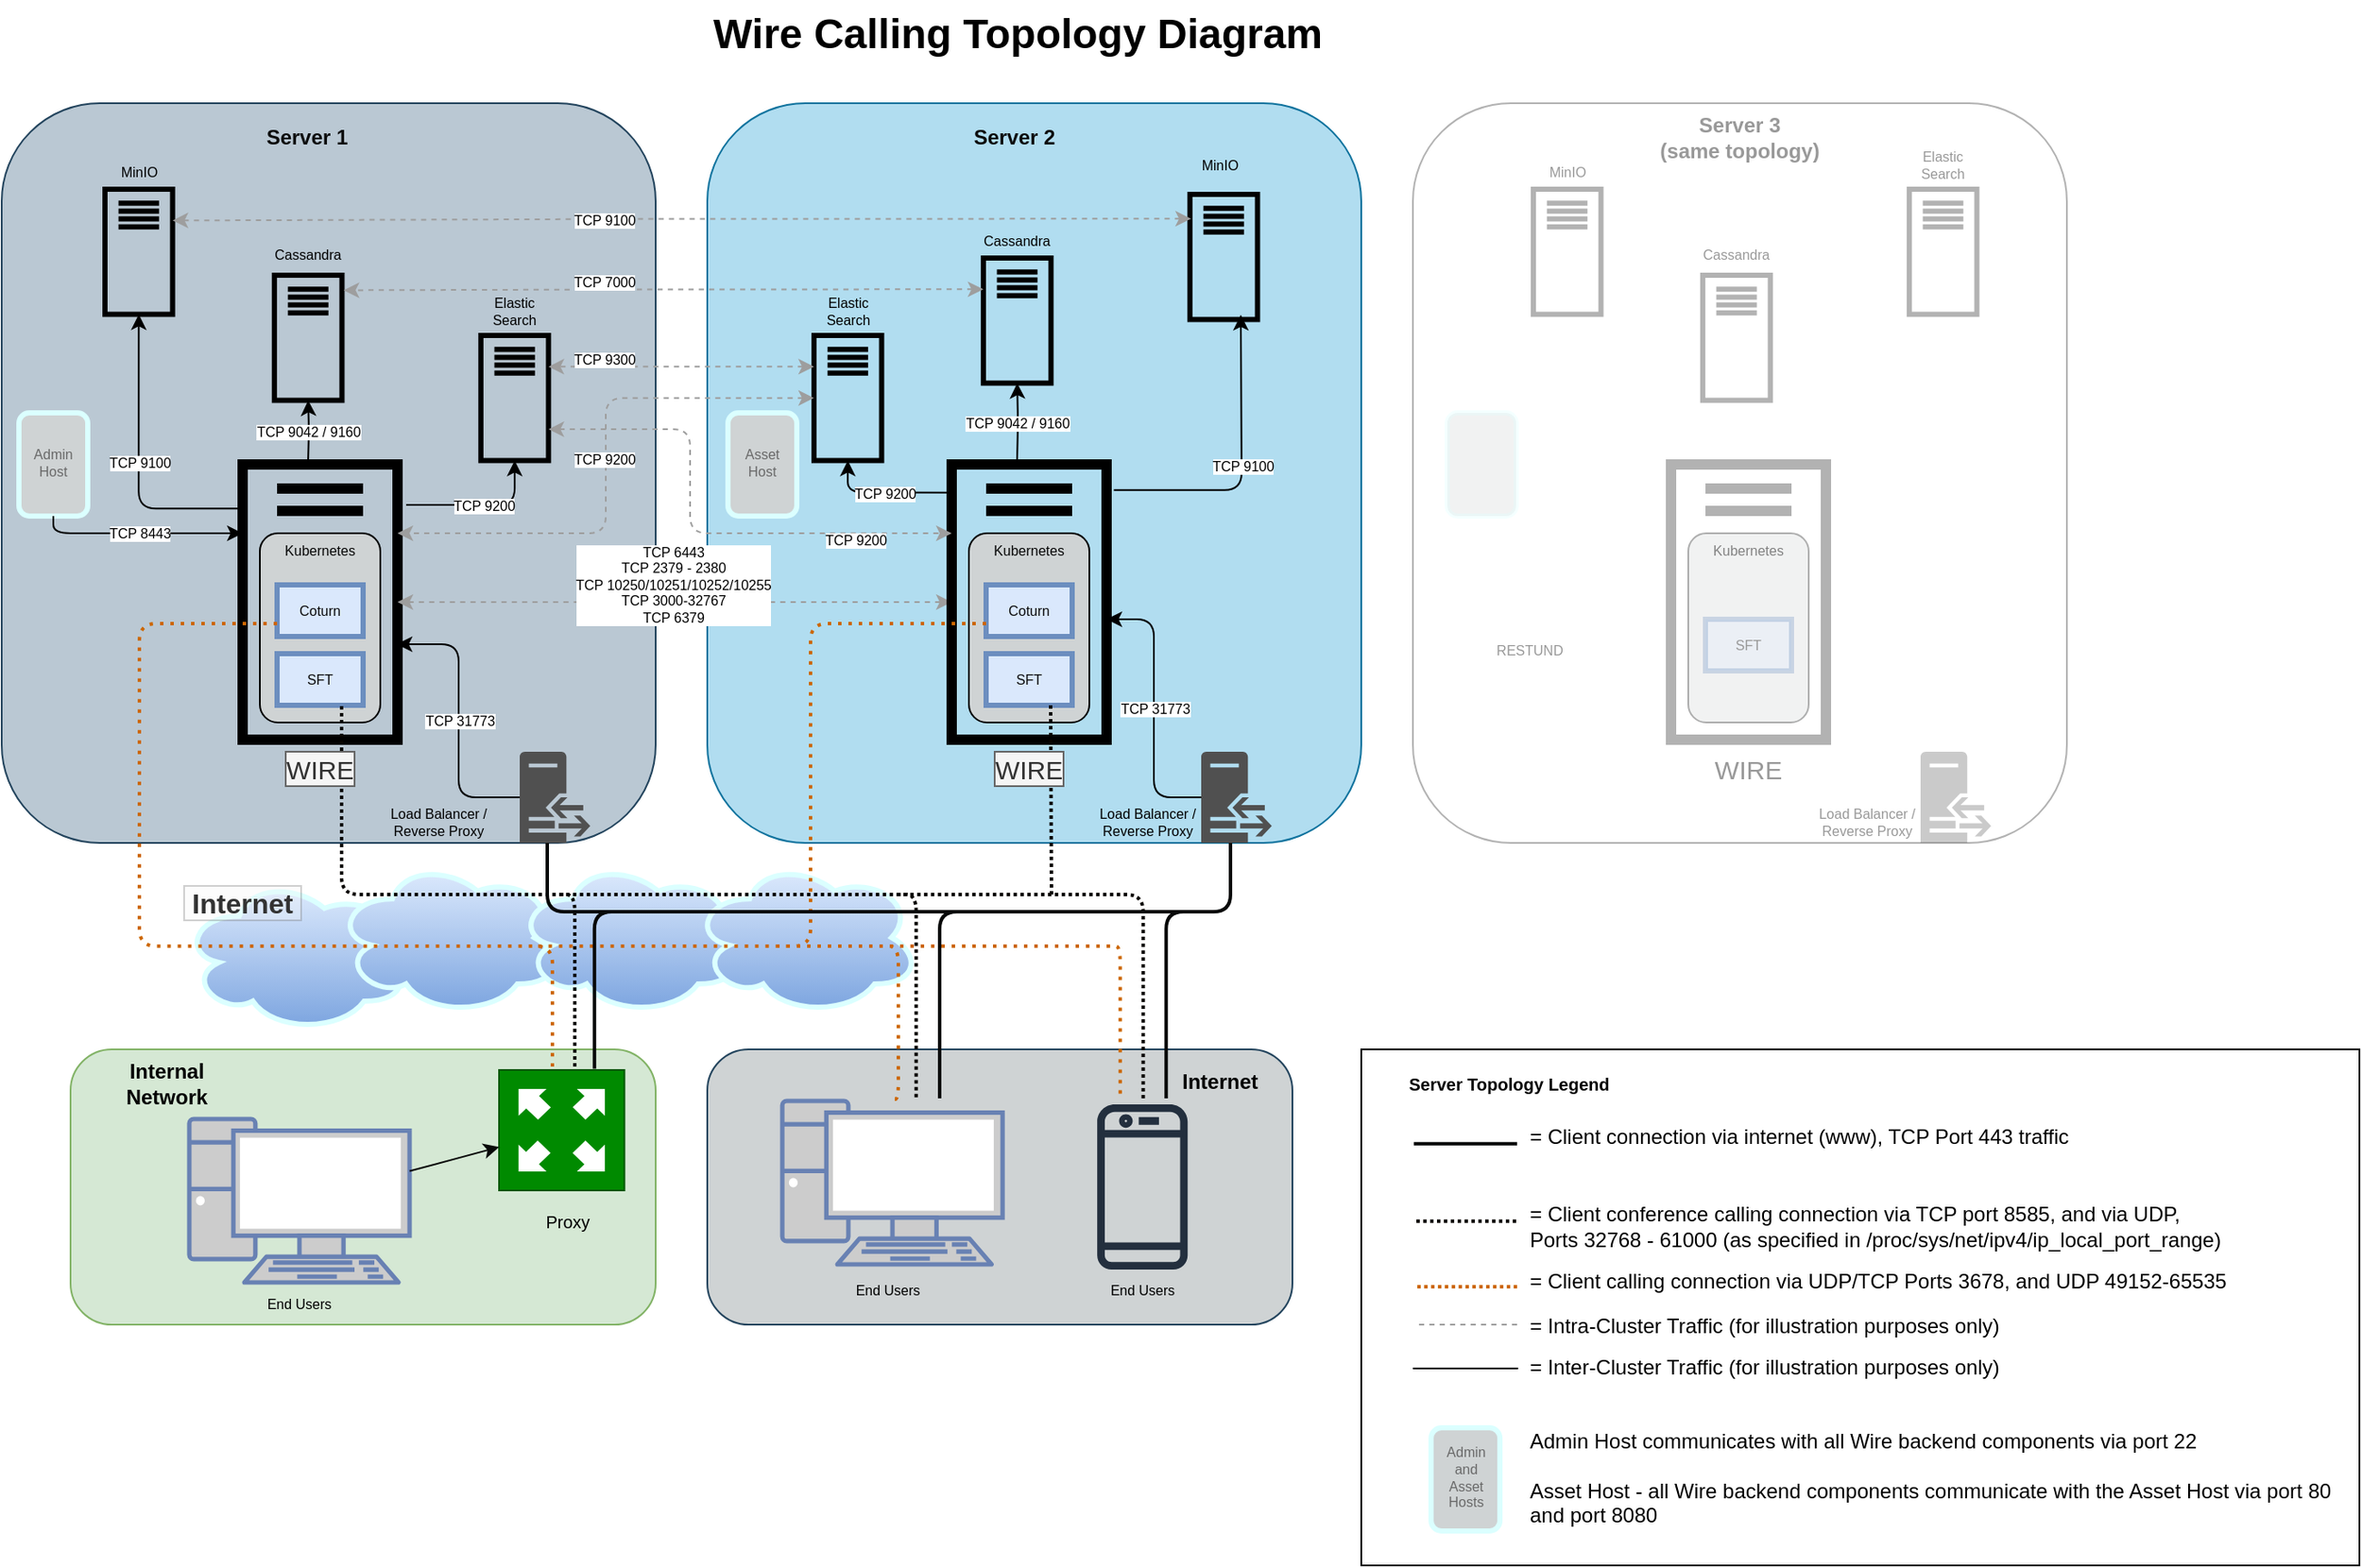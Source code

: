 <mxfile version="28.0.7">
  <diagram id="rLDlN7DbNAh7FuR19A_p" name="Page-1">
    <mxGraphModel dx="2916" dy="2268" grid="1" gridSize="10" guides="1" tooltips="1" connect="1" arrows="1" fold="1" page="1" pageScale="1" pageWidth="850" pageHeight="1100" math="0" shadow="0">
      <root>
        <mxCell id="0" />
        <mxCell id="1" parent="0" />
        <mxCell id="mps1uX8T5PpobUmjtMyG-366" value="" style="rounded=0;whiteSpace=wrap;html=1;fontSize=12;fontColor=#000000;strokeColor=#DBFFFF;strokeWidth=3;fillColor=#CFD3D4;opacity=20;" parent="1" vertex="1">
          <mxGeometry x="580" y="622" width="60" height="198" as="geometry" />
        </mxCell>
        <mxCell id="9q0lNBaJ7Ec52wBJKJK--7" value="" style="ellipse;shape=cloud;whiteSpace=wrap;html=1;strokeWidth=3;fillColor=#dae8fc;gradientColor=#7ea6e0;strokeColor=#DBFFFF;" parent="1" vertex="1">
          <mxGeometry x="-135" y="500" width="132" height="90" as="geometry" />
        </mxCell>
        <mxCell id="mps1uX8T5PpobUmjtMyG-1" value="" style="rounded=1;whiteSpace=wrap;html=1;fillColor=#bac8d3;strokeColor=#23445d;" parent="1" vertex="1">
          <mxGeometry x="-240" y="50" width="380" height="430" as="geometry" />
        </mxCell>
        <mxCell id="mps1uX8T5PpobUmjtMyG-2" value="" style="rounded=1;whiteSpace=wrap;html=1;fillColor=#b1ddf0;strokeColor=#10739e;" parent="1" vertex="1">
          <mxGeometry x="170" y="50" width="380" height="430" as="geometry" />
        </mxCell>
        <mxCell id="mps1uX8T5PpobUmjtMyG-3" value="" style="rounded=1;whiteSpace=wrap;html=1;opacity=30;" parent="1" vertex="1">
          <mxGeometry x="580" y="50" width="380" height="430" as="geometry" />
        </mxCell>
        <mxCell id="mps1uX8T5PpobUmjtMyG-4" value="" style="rounded=1;whiteSpace=wrap;html=1;fillColor=#d5e8d4;strokeColor=#82b366;" parent="1" vertex="1">
          <mxGeometry x="-200" y="600" width="340" height="160" as="geometry" />
        </mxCell>
        <mxCell id="mps1uX8T5PpobUmjtMyG-5" value="" style="rounded=1;whiteSpace=wrap;html=1;strokeColor=#23445d;fillColor=#CFD3D4;" parent="1" vertex="1">
          <mxGeometry x="170" y="600" width="340" height="160" as="geometry" />
        </mxCell>
        <mxCell id="mps1uX8T5PpobUmjtMyG-6" value="" style="rounded=0;whiteSpace=wrap;html=1;" parent="1" vertex="1">
          <mxGeometry x="550" y="600" width="580" height="300" as="geometry" />
        </mxCell>
        <mxCell id="mps1uX8T5PpobUmjtMyG-38" value="" style="group" parent="1" vertex="1" connectable="0">
          <mxGeometry x="-100" y="260" width="90" height="160" as="geometry" />
        </mxCell>
        <mxCell id="mps1uX8T5PpobUmjtMyG-39" value="" style="rounded=0;whiteSpace=wrap;html=1;fillColor=none;strokeWidth=6;" parent="mps1uX8T5PpobUmjtMyG-38" vertex="1">
          <mxGeometry width="90" height="160" as="geometry" />
        </mxCell>
        <mxCell id="mps1uX8T5PpobUmjtMyG-40" value="" style="endArrow=none;html=1;strokeWidth=6;" parent="mps1uX8T5PpobUmjtMyG-38" edge="1">
          <mxGeometry width="50" height="50" relative="1" as="geometry">
            <mxPoint x="70" y="14" as="sourcePoint" />
            <mxPoint x="20" y="14" as="targetPoint" />
            <Array as="points">
              <mxPoint x="50" y="14" />
            </Array>
          </mxGeometry>
        </mxCell>
        <mxCell id="mps1uX8T5PpobUmjtMyG-41" value="" style="endArrow=none;html=1;strokeWidth=6;" parent="mps1uX8T5PpobUmjtMyG-38" edge="1">
          <mxGeometry width="50" height="50" relative="1" as="geometry">
            <mxPoint x="70" y="27" as="sourcePoint" />
            <mxPoint x="20" y="27" as="targetPoint" />
            <Array as="points">
              <mxPoint x="50" y="27" />
            </Array>
          </mxGeometry>
        </mxCell>
        <mxCell id="mps1uX8T5PpobUmjtMyG-42" value="" style="rounded=1;whiteSpace=wrap;html=1;strokeWidth=1;fillColor=#CFD3D4;" parent="mps1uX8T5PpobUmjtMyG-38" vertex="1">
          <mxGeometry x="10" y="40" width="70" height="110" as="geometry" />
        </mxCell>
        <mxCell id="mps1uX8T5PpobUmjtMyG-209" value="&lt;font color=&quot;#080808&quot;&gt;Kubernetes&lt;/font&gt;" style="text;html=1;strokeColor=none;fillColor=none;align=center;verticalAlign=middle;whiteSpace=wrap;rounded=0;fontSize=8;fontColor=#696969;" parent="mps1uX8T5PpobUmjtMyG-38" vertex="1">
          <mxGeometry x="25" y="40" width="40" height="20" as="geometry" />
        </mxCell>
        <mxCell id="mps1uX8T5PpobUmjtMyG-210" value="" style="rounded=0;whiteSpace=wrap;html=1;fontSize=8;strokeColor=#6c8ebf;strokeWidth=3;fillColor=#dae8fc;" parent="mps1uX8T5PpobUmjtMyG-38" vertex="1">
          <mxGeometry x="20" y="110" width="50" height="30" as="geometry" />
        </mxCell>
        <mxCell id="mps1uX8T5PpobUmjtMyG-211" value="SFT" style="text;html=1;strokeColor=none;fillColor=none;align=center;verticalAlign=middle;whiteSpace=wrap;rounded=0;fontSize=8;fontColor=#0D0D0D;" parent="mps1uX8T5PpobUmjtMyG-38" vertex="1">
          <mxGeometry x="25" y="115" width="40" height="20" as="geometry" />
        </mxCell>
        <mxCell id="9q0lNBaJ7Ec52wBJKJK--59" value="" style="rounded=0;whiteSpace=wrap;html=1;fontSize=8;strokeColor=#6c8ebf;strokeWidth=3;fillColor=#dae8fc;" parent="mps1uX8T5PpobUmjtMyG-38" vertex="1">
          <mxGeometry x="20" y="70" width="50" height="30" as="geometry" />
        </mxCell>
        <mxCell id="9q0lNBaJ7Ec52wBJKJK--26" value="Coturn" style="text;html=1;strokeColor=none;fillColor=none;align=center;verticalAlign=middle;whiteSpace=wrap;rounded=0;fontSize=8;fontColor=#0D0D0D;" parent="mps1uX8T5PpobUmjtMyG-38" vertex="1">
          <mxGeometry x="25" y="75" width="40" height="20" as="geometry" />
        </mxCell>
        <mxCell id="mps1uX8T5PpobUmjtMyG-92" value="" style="group" parent="1" vertex="1" connectable="0">
          <mxGeometry x="-80" y="150" width="55" height="100" as="geometry" />
        </mxCell>
        <mxCell id="mps1uX8T5PpobUmjtMyG-93" value="" style="rounded=0;whiteSpace=wrap;html=1;fillColor=none;strokeWidth=3;" parent="mps1uX8T5PpobUmjtMyG-92" vertex="1">
          <mxGeometry x="-1.571" width="39.286" height="72.727" as="geometry" />
        </mxCell>
        <mxCell id="mps1uX8T5PpobUmjtMyG-94" value="" style="endArrow=none;html=1;strokeWidth=3;" parent="mps1uX8T5PpobUmjtMyG-92" edge="1">
          <mxGeometry width="50" height="50" relative="1" as="geometry">
            <mxPoint x="29.857" y="8.182" as="sourcePoint" />
            <mxPoint x="6.286" y="8.182" as="targetPoint" />
            <Array as="points">
              <mxPoint x="29.857" y="8.182" />
            </Array>
          </mxGeometry>
        </mxCell>
        <mxCell id="mps1uX8T5PpobUmjtMyG-95" value="" style="endArrow=none;html=1;strokeWidth=3;" parent="mps1uX8T5PpobUmjtMyG-92" edge="1">
          <mxGeometry width="50" height="50" relative="1" as="geometry">
            <mxPoint x="29.857" y="12.727" as="sourcePoint" />
            <mxPoint x="6.286" y="12.727" as="targetPoint" />
            <Array as="points">
              <mxPoint x="29.857" y="12.727" />
            </Array>
          </mxGeometry>
        </mxCell>
        <mxCell id="mps1uX8T5PpobUmjtMyG-96" value="" style="endArrow=none;html=1;strokeWidth=3;" parent="mps1uX8T5PpobUmjtMyG-92" edge="1">
          <mxGeometry width="50" height="50" relative="1" as="geometry">
            <mxPoint x="29.857" y="17.273" as="sourcePoint" />
            <mxPoint x="6.286" y="17.273" as="targetPoint" />
            <Array as="points">
              <mxPoint x="29.857" y="17.273" />
            </Array>
          </mxGeometry>
        </mxCell>
        <mxCell id="mps1uX8T5PpobUmjtMyG-97" value="" style="endArrow=none;html=1;strokeWidth=3;" parent="mps1uX8T5PpobUmjtMyG-92" edge="1">
          <mxGeometry width="50" height="50" relative="1" as="geometry">
            <mxPoint x="29.857" y="21.818" as="sourcePoint" />
            <mxPoint x="6.286" y="21.818" as="targetPoint" />
            <Array as="points">
              <mxPoint x="29.857" y="21.818" />
            </Array>
          </mxGeometry>
        </mxCell>
        <mxCell id="mps1uX8T5PpobUmjtMyG-98" value="" style="group" parent="1" vertex="1" connectable="0">
          <mxGeometry x="-178.43" y="100" width="55" height="100" as="geometry" />
        </mxCell>
        <mxCell id="mps1uX8T5PpobUmjtMyG-99" value="" style="rounded=0;whiteSpace=wrap;html=1;fillColor=none;strokeWidth=3;" parent="mps1uX8T5PpobUmjtMyG-98" vertex="1">
          <mxGeometry x="-1.571" width="39.286" height="72.727" as="geometry" />
        </mxCell>
        <mxCell id="mps1uX8T5PpobUmjtMyG-100" value="" style="endArrow=none;html=1;strokeWidth=3;" parent="mps1uX8T5PpobUmjtMyG-98" edge="1">
          <mxGeometry width="50" height="50" relative="1" as="geometry">
            <mxPoint x="29.857" y="8.182" as="sourcePoint" />
            <mxPoint x="6.286" y="8.182" as="targetPoint" />
            <Array as="points">
              <mxPoint x="29.857" y="8.182" />
            </Array>
          </mxGeometry>
        </mxCell>
        <mxCell id="mps1uX8T5PpobUmjtMyG-101" value="" style="endArrow=none;html=1;strokeWidth=3;" parent="mps1uX8T5PpobUmjtMyG-98" edge="1">
          <mxGeometry width="50" height="50" relative="1" as="geometry">
            <mxPoint x="29.857" y="12.727" as="sourcePoint" />
            <mxPoint x="6.286" y="12.727" as="targetPoint" />
            <Array as="points">
              <mxPoint x="29.857" y="12.727" />
            </Array>
          </mxGeometry>
        </mxCell>
        <mxCell id="mps1uX8T5PpobUmjtMyG-102" value="" style="endArrow=none;html=1;strokeWidth=3;" parent="mps1uX8T5PpobUmjtMyG-98" edge="1">
          <mxGeometry width="50" height="50" relative="1" as="geometry">
            <mxPoint x="29.857" y="17.273" as="sourcePoint" />
            <mxPoint x="6.286" y="17.273" as="targetPoint" />
            <Array as="points">
              <mxPoint x="29.857" y="17.273" />
            </Array>
          </mxGeometry>
        </mxCell>
        <mxCell id="mps1uX8T5PpobUmjtMyG-103" value="" style="endArrow=none;html=1;strokeWidth=3;" parent="mps1uX8T5PpobUmjtMyG-98" edge="1">
          <mxGeometry width="50" height="50" relative="1" as="geometry">
            <mxPoint x="29.857" y="21.818" as="sourcePoint" />
            <mxPoint x="6.286" y="21.818" as="targetPoint" />
            <Array as="points">
              <mxPoint x="29.857" y="21.818" />
            </Array>
          </mxGeometry>
        </mxCell>
        <mxCell id="mps1uX8T5PpobUmjtMyG-105" value="" style="group" parent="1" vertex="1" connectable="0">
          <mxGeometry x="40" y="93" width="55" height="100" as="geometry" />
        </mxCell>
        <mxCell id="mps1uX8T5PpobUmjtMyG-106" value="" style="rounded=0;whiteSpace=wrap;html=1;fillColor=none;strokeWidth=3;" parent="mps1uX8T5PpobUmjtMyG-105" vertex="1">
          <mxGeometry x="-1.571" y="92" width="39.286" height="72.727" as="geometry" />
        </mxCell>
        <mxCell id="mps1uX8T5PpobUmjtMyG-107" value="" style="endArrow=none;html=1;strokeWidth=3;" parent="mps1uX8T5PpobUmjtMyG-105" edge="1">
          <mxGeometry width="50" height="50" relative="1" as="geometry">
            <mxPoint x="29.857" y="100.182" as="sourcePoint" />
            <mxPoint x="6.286" y="100.182" as="targetPoint" />
            <Array as="points">
              <mxPoint x="29.857" y="100.182" />
            </Array>
          </mxGeometry>
        </mxCell>
        <mxCell id="mps1uX8T5PpobUmjtMyG-108" value="" style="endArrow=none;html=1;strokeWidth=3;" parent="mps1uX8T5PpobUmjtMyG-105" edge="1">
          <mxGeometry width="50" height="50" relative="1" as="geometry">
            <mxPoint x="29.857" y="104.727" as="sourcePoint" />
            <mxPoint x="6.286" y="104.727" as="targetPoint" />
            <Array as="points">
              <mxPoint x="29.857" y="104.727" />
            </Array>
          </mxGeometry>
        </mxCell>
        <mxCell id="mps1uX8T5PpobUmjtMyG-109" value="" style="endArrow=none;html=1;strokeWidth=3;" parent="mps1uX8T5PpobUmjtMyG-105" edge="1">
          <mxGeometry width="50" height="50" relative="1" as="geometry">
            <mxPoint x="29.857" y="109.273" as="sourcePoint" />
            <mxPoint x="6.286" y="109.273" as="targetPoint" />
            <Array as="points">
              <mxPoint x="29.857" y="109.273" />
            </Array>
          </mxGeometry>
        </mxCell>
        <mxCell id="mps1uX8T5PpobUmjtMyG-110" value="" style="endArrow=none;html=1;strokeWidth=3;" parent="mps1uX8T5PpobUmjtMyG-105" edge="1">
          <mxGeometry width="50" height="50" relative="1" as="geometry">
            <mxPoint x="29.857" y="113.818" as="sourcePoint" />
            <mxPoint x="6.286" y="113.818" as="targetPoint" />
            <Array as="points">
              <mxPoint x="29.857" y="113.818" />
            </Array>
          </mxGeometry>
        </mxCell>
        <mxCell id="mps1uX8T5PpobUmjtMyG-173" value="" style="ellipse;shape=cloud;whiteSpace=wrap;html=1;strokeWidth=3;fillColor=#dae8fc;gradientColor=#7ea6e0;strokeColor=#DBFFFF;" parent="1" vertex="1">
          <mxGeometry x="-46" y="490" width="132" height="90" as="geometry" />
        </mxCell>
        <mxCell id="mps1uX8T5PpobUmjtMyG-174" value="" style="ellipse;shape=cloud;whiteSpace=wrap;html=1;strokeWidth=3;fillColor=#dae8fc;gradientColor=#7ea6e0;strokeColor=#DBFFFF;" parent="1" vertex="1">
          <mxGeometry x="59" y="490" width="132" height="90" as="geometry" />
        </mxCell>
        <mxCell id="mps1uX8T5PpobUmjtMyG-175" value="" style="ellipse;shape=cloud;whiteSpace=wrap;html=1;strokeWidth=3;fillColor=#dae8fc;gradientColor=#7ea6e0;strokeColor=#DBFFFF;" parent="1" vertex="1">
          <mxGeometry x="161.57" y="490" width="132" height="90" as="geometry" />
        </mxCell>
        <mxCell id="mps1uX8T5PpobUmjtMyG-177" value="" style="outlineConnect=0;fontColor=#232F3E;gradientColor=none;fillColor=#232F3E;strokeColor=none;dashed=0;verticalLabelPosition=bottom;verticalAlign=top;align=center;html=1;fontSize=12;fontStyle=0;aspect=fixed;pointerEvents=1;shape=mxgraph.aws4.mobile_client;" parent="1" vertex="1">
          <mxGeometry x="396.57" y="630" width="52.56" height="100" as="geometry" />
        </mxCell>
        <mxCell id="mps1uX8T5PpobUmjtMyG-178" value="" style="fontColor=#0066CC;verticalAlign=top;verticalLabelPosition=bottom;labelPosition=center;align=center;html=1;outlineConnect=0;fillColor=#CCCCCC;strokeColor=#6881B3;gradientColor=none;gradientDirection=north;strokeWidth=2;shape=mxgraph.networks.pc;" parent="1" vertex="1">
          <mxGeometry x="213.57" y="630" width="128" height="95" as="geometry" />
        </mxCell>
        <mxCell id="mps1uX8T5PpobUmjtMyG-179" value="" style="fontColor=#0066CC;verticalAlign=top;verticalLabelPosition=bottom;labelPosition=center;align=center;html=1;outlineConnect=0;fillColor=#CCCCCC;strokeColor=#6881B3;gradientColor=none;gradientDirection=north;strokeWidth=2;shape=mxgraph.networks.pc;" parent="1" vertex="1">
          <mxGeometry x="-131" y="640.5" width="128" height="95" as="geometry" />
        </mxCell>
        <mxCell id="mps1uX8T5PpobUmjtMyG-180" value="" style="pointerEvents=1;shadow=0;dashed=0;html=1;strokeColor=none;fillColor=#505050;labelPosition=center;verticalLabelPosition=bottom;verticalAlign=top;outlineConnect=0;align=center;shape=mxgraph.office.servers.reverse_proxy;" parent="1" vertex="1">
          <mxGeometry x="61" y="427" width="41" height="53" as="geometry" />
        </mxCell>
        <mxCell id="mps1uX8T5PpobUmjtMyG-183" value="" style="pointerEvents=1;shadow=0;dashed=0;html=1;strokeColor=#005700;fillColor=#008a00;labelPosition=center;verticalLabelPosition=bottom;verticalAlign=top;align=center;outlineConnect=0;shape=mxgraph.veeam.2d.proxy_appliance;fontColor=#ffffff;" parent="1" vertex="1">
          <mxGeometry x="49" y="612" width="72.8" height="70" as="geometry" />
        </mxCell>
        <mxCell id="mps1uX8T5PpobUmjtMyG-187" value="" style="endArrow=none;html=1;strokeWidth=1;edgeStyle=elbowEdgeStyle;startArrow=classic;startFill=1;endFill=0;exitX=0.995;exitY=0.653;exitDx=0;exitDy=0;exitPerimeter=0;" parent="1" source="mps1uX8T5PpobUmjtMyG-39" target="mps1uX8T5PpobUmjtMyG-180" edge="1">
          <mxGeometry relative="1" as="geometry">
            <mxPoint x="-10" y="350" as="sourcePoint" />
            <mxPoint x="90" y="350" as="targetPoint" />
          </mxGeometry>
        </mxCell>
        <mxCell id="mps1uX8T5PpobUmjtMyG-188" value="&lt;div style=&quot;font-size: 8px;&quot;&gt;TCP 31773&lt;/div&gt;" style="edgeLabel;resizable=0;html=1;align=center;verticalAlign=middle;fontSize=8;" parent="mps1uX8T5PpobUmjtMyG-187" connectable="0" vertex="1">
          <mxGeometry relative="1" as="geometry" />
        </mxCell>
        <mxCell id="mps1uX8T5PpobUmjtMyG-191" value="" style="endArrow=classic;html=1;strokeWidth=1;edgeStyle=elbowEdgeStyle;entryX=0;entryY=0.5;entryDx=0;entryDy=0;shadow=0;startArrow=classic;startFill=1;strokeColor=#9E9E9E;dashed=1;" parent="1" source="mps1uX8T5PpobUmjtMyG-39" target="mps1uX8T5PpobUmjtMyG-214" edge="1">
          <mxGeometry relative="1" as="geometry">
            <mxPoint y="360" as="sourcePoint" />
            <mxPoint x="317.97" y="341.04" as="targetPoint" />
          </mxGeometry>
        </mxCell>
        <mxCell id="mps1uX8T5PpobUmjtMyG-192" value="&lt;div&gt;TCP 6443&lt;/div&gt;&lt;div&gt;TCP 2379 - 2380&lt;/div&gt;&lt;div&gt;TCP 10250/10251/10252/10255&lt;/div&gt;&lt;div&gt;TCP 3000-32767&lt;/div&gt;&lt;div&gt;TCP 6379&lt;br&gt;&lt;/div&gt;" style="edgeLabel;resizable=0;html=1;align=center;verticalAlign=middle;fontSize=8;" parent="mps1uX8T5PpobUmjtMyG-191" connectable="0" vertex="1">
          <mxGeometry relative="1" as="geometry">
            <mxPoint x="-1" y="-10" as="offset" />
          </mxGeometry>
        </mxCell>
        <mxCell id="mps1uX8T5PpobUmjtMyG-193" value="" style="endArrow=classic;html=1;strokeWidth=1;edgeStyle=orthogonalEdgeStyle;exitX=1.056;exitY=0.147;exitDx=0;exitDy=0;exitPerimeter=0;entryX=0.5;entryY=1;entryDx=0;entryDy=0;" parent="1" source="mps1uX8T5PpobUmjtMyG-39" target="mps1uX8T5PpobUmjtMyG-106" edge="1">
          <mxGeometry relative="1" as="geometry">
            <mxPoint y="360" as="sourcePoint" />
            <mxPoint x="55" y="463.5" as="targetPoint" />
          </mxGeometry>
        </mxCell>
        <mxCell id="mps1uX8T5PpobUmjtMyG-194" value="TCP 9200" style="edgeLabel;resizable=0;html=1;align=center;verticalAlign=middle;fontSize=8;" parent="mps1uX8T5PpobUmjtMyG-193" connectable="0" vertex="1">
          <mxGeometry relative="1" as="geometry" />
        </mxCell>
        <mxCell id="mps1uX8T5PpobUmjtMyG-195" value="" style="endArrow=classic;html=1;strokeWidth=1;edgeStyle=orthogonalEdgeStyle;exitX=-0.008;exitY=0.16;exitDx=0;exitDy=0;exitPerimeter=0;entryX=0.5;entryY=1;entryDx=0;entryDy=0;" parent="1" source="mps1uX8T5PpobUmjtMyG-39" target="mps1uX8T5PpobUmjtMyG-99" edge="1">
          <mxGeometry relative="1" as="geometry">
            <mxPoint x="5.04" y="293.52" as="sourcePoint" />
            <mxPoint x="47.486" y="173.491" as="targetPoint" />
          </mxGeometry>
        </mxCell>
        <mxCell id="mps1uX8T5PpobUmjtMyG-196" value="TCP 9100" style="edgeLabel;resizable=0;html=1;align=center;verticalAlign=middle;fontSize=8;" parent="mps1uX8T5PpobUmjtMyG-195" connectable="0" vertex="1">
          <mxGeometry relative="1" as="geometry" />
        </mxCell>
        <mxCell id="mps1uX8T5PpobUmjtMyG-197" value="" style="endArrow=classic;html=1;strokeWidth=1;entryX=0.5;entryY=1;entryDx=0;entryDy=0;edgeStyle=orthogonalEdgeStyle;" parent="1" target="mps1uX8T5PpobUmjtMyG-93" edge="1">
          <mxGeometry relative="1" as="geometry">
            <mxPoint x="-62" y="259" as="sourcePoint" />
            <mxPoint x="-129.184" y="174.364" as="targetPoint" />
          </mxGeometry>
        </mxCell>
        <mxCell id="mps1uX8T5PpobUmjtMyG-198" value="TCP 9042 / 9160" style="edgeLabel;resizable=0;html=1;align=center;verticalAlign=middle;fontSize=8;" parent="mps1uX8T5PpobUmjtMyG-197" connectable="0" vertex="1">
          <mxGeometry relative="1" as="geometry" />
        </mxCell>
        <mxCell id="mps1uX8T5PpobUmjtMyG-199" value="" style="rounded=1;whiteSpace=wrap;html=1;fontSize=8;strokeColor=#DBFFFF;strokeWidth=3;fillColor=#CFD3D4;" parent="1" vertex="1">
          <mxGeometry x="-230" y="230" width="40" height="60" as="geometry" />
        </mxCell>
        <mxCell id="mps1uX8T5PpobUmjtMyG-200" value="&lt;div&gt;Admin&lt;/div&gt;&lt;div&gt;Host&lt;br&gt;&lt;/div&gt;" style="text;html=1;strokeColor=none;fillColor=none;align=center;verticalAlign=middle;whiteSpace=wrap;rounded=0;fontSize=8;fontColor=#696969;" parent="1" vertex="1">
          <mxGeometry x="-230" y="249" width="40" height="20" as="geometry" />
        </mxCell>
        <mxCell id="mps1uX8T5PpobUmjtMyG-201" value="" style="endArrow=classic;html=1;strokeWidth=1;exitX=0.5;exitY=1;exitDx=0;exitDy=0;edgeStyle=orthogonalEdgeStyle;" parent="1" source="mps1uX8T5PpobUmjtMyG-199" edge="1">
          <mxGeometry relative="1" as="geometry">
            <mxPoint x="5.04" y="293.52" as="sourcePoint" />
            <mxPoint x="-100" y="300" as="targetPoint" />
            <Array as="points">
              <mxPoint x="-210" y="300" />
            </Array>
          </mxGeometry>
        </mxCell>
        <mxCell id="mps1uX8T5PpobUmjtMyG-202" value="TCP 8443" style="edgeLabel;resizable=0;html=1;align=center;verticalAlign=middle;fontSize=8;" parent="mps1uX8T5PpobUmjtMyG-201" connectable="0" vertex="1">
          <mxGeometry relative="1" as="geometry" />
        </mxCell>
        <mxCell id="mps1uX8T5PpobUmjtMyG-203" value="MinIO" style="text;html=1;strokeColor=none;fillColor=none;align=center;verticalAlign=middle;whiteSpace=wrap;rounded=0;fontSize=8;" parent="1" vertex="1">
          <mxGeometry x="-180" y="80" width="40" height="20" as="geometry" />
        </mxCell>
        <mxCell id="mps1uX8T5PpobUmjtMyG-204" value="&lt;div&gt;Elastic&lt;/div&gt;&lt;div&gt;Search&lt;br&gt;&lt;/div&gt;" style="text;html=1;strokeColor=none;fillColor=none;align=center;verticalAlign=middle;whiteSpace=wrap;rounded=0;fontSize=8;" parent="1" vertex="1">
          <mxGeometry x="38" y="161" width="40" height="20" as="geometry" />
        </mxCell>
        <mxCell id="mps1uX8T5PpobUmjtMyG-205" value="Cassandra" style="text;html=1;strokeColor=none;fillColor=none;align=center;verticalAlign=middle;whiteSpace=wrap;rounded=0;fontSize=8;" parent="1" vertex="1">
          <mxGeometry x="-82" y="128" width="40" height="20" as="geometry" />
        </mxCell>
        <mxCell id="mps1uX8T5PpobUmjtMyG-208" value="Load Balancer / Reverse Proxy" style="text;html=1;strokeColor=none;fillColor=none;align=center;verticalAlign=middle;whiteSpace=wrap;rounded=0;fontSize=8;" parent="1" vertex="1">
          <mxGeometry x="-26" y="458" width="80" height="20" as="geometry" />
        </mxCell>
        <mxCell id="mps1uX8T5PpobUmjtMyG-212" value="Server 1" style="text;html=1;strokeColor=none;fillColor=none;align=center;verticalAlign=middle;whiteSpace=wrap;rounded=0;fontSize=12;fontColor=#0D0D0D;fontStyle=1" parent="1" vertex="1">
          <mxGeometry x="-90" y="60" width="55" height="20" as="geometry" />
        </mxCell>
        <mxCell id="mps1uX8T5PpobUmjtMyG-213" value="" style="group" parent="1" vertex="1" connectable="0">
          <mxGeometry x="312" y="260" width="90" height="160" as="geometry" />
        </mxCell>
        <mxCell id="mps1uX8T5PpobUmjtMyG-214" value="" style="rounded=0;whiteSpace=wrap;html=1;fillColor=none;strokeWidth=6;" parent="mps1uX8T5PpobUmjtMyG-213" vertex="1">
          <mxGeometry width="90" height="160" as="geometry" />
        </mxCell>
        <mxCell id="mps1uX8T5PpobUmjtMyG-217" value="" style="rounded=1;whiteSpace=wrap;html=1;strokeWidth=1;fillColor=#CFD3D4;" parent="mps1uX8T5PpobUmjtMyG-213" vertex="1">
          <mxGeometry x="10" y="40" width="70" height="110" as="geometry" />
        </mxCell>
        <mxCell id="mps1uX8T5PpobUmjtMyG-264" value="" style="rounded=0;whiteSpace=wrap;html=1;fontSize=8;strokeColor=#6c8ebf;strokeWidth=3;fillColor=#dae8fc;" parent="mps1uX8T5PpobUmjtMyG-213" vertex="1">
          <mxGeometry x="20" y="110" width="50" height="30" as="geometry" />
        </mxCell>
        <mxCell id="mps1uX8T5PpobUmjtMyG-215" value="" style="endArrow=none;html=1;strokeWidth=6;" parent="mps1uX8T5PpobUmjtMyG-213" edge="1">
          <mxGeometry width="50" height="50" relative="1" as="geometry">
            <mxPoint x="70" y="14" as="sourcePoint" />
            <mxPoint x="20" y="14" as="targetPoint" />
            <Array as="points">
              <mxPoint x="50" y="14" />
            </Array>
          </mxGeometry>
        </mxCell>
        <mxCell id="mps1uX8T5PpobUmjtMyG-216" value="" style="endArrow=none;html=1;strokeWidth=6;" parent="mps1uX8T5PpobUmjtMyG-213" edge="1">
          <mxGeometry width="50" height="50" relative="1" as="geometry">
            <mxPoint x="70" y="27" as="sourcePoint" />
            <mxPoint x="20" y="27" as="targetPoint" />
            <Array as="points">
              <mxPoint x="50" y="27" />
            </Array>
          </mxGeometry>
        </mxCell>
        <mxCell id="mps1uX8T5PpobUmjtMyG-218" value="&lt;font color=&quot;#080808&quot;&gt;Kubernetes&lt;/font&gt;" style="text;html=1;strokeColor=none;fillColor=none;align=center;verticalAlign=middle;whiteSpace=wrap;rounded=0;fontSize=8;fontColor=#696969;" parent="mps1uX8T5PpobUmjtMyG-213" vertex="1">
          <mxGeometry x="25" y="40" width="40" height="20" as="geometry" />
        </mxCell>
        <mxCell id="mps1uX8T5PpobUmjtMyG-265" value="SFT" style="text;html=1;strokeColor=none;fillColor=none;align=center;verticalAlign=middle;whiteSpace=wrap;rounded=0;fontSize=8;fontColor=#0D0D0D;" parent="mps1uX8T5PpobUmjtMyG-213" vertex="1">
          <mxGeometry x="25" y="115" width="40" height="20" as="geometry" />
        </mxCell>
        <mxCell id="9q0lNBaJ7Ec52wBJKJK--3" value="" style="rounded=0;whiteSpace=wrap;html=1;fontSize=8;strokeColor=#6c8ebf;strokeWidth=3;fillColor=#dae8fc;" parent="mps1uX8T5PpobUmjtMyG-213" vertex="1">
          <mxGeometry x="20" y="70" width="50" height="30" as="geometry" />
        </mxCell>
        <mxCell id="9q0lNBaJ7Ec52wBJKJK--4" value="Coturn" style="text;html=1;strokeColor=none;fillColor=none;align=center;verticalAlign=middle;whiteSpace=wrap;rounded=0;fontSize=8;fontColor=#0D0D0D;" parent="mps1uX8T5PpobUmjtMyG-213" vertex="1">
          <mxGeometry x="25" y="75" width="40" height="20" as="geometry" />
        </mxCell>
        <mxCell id="mps1uX8T5PpobUmjtMyG-219" value="" style="group" parent="1" vertex="1" connectable="0">
          <mxGeometry x="332" y="148" width="55" height="100" as="geometry" />
        </mxCell>
        <mxCell id="mps1uX8T5PpobUmjtMyG-220" value="" style="rounded=0;whiteSpace=wrap;html=1;fillColor=none;strokeWidth=3;" parent="mps1uX8T5PpobUmjtMyG-219" vertex="1">
          <mxGeometry x="-1.571" y="-8" width="39.286" height="72.727" as="geometry" />
        </mxCell>
        <mxCell id="mps1uX8T5PpobUmjtMyG-221" value="" style="endArrow=none;html=1;strokeWidth=3;" parent="mps1uX8T5PpobUmjtMyG-219" edge="1">
          <mxGeometry width="50" height="50" relative="1" as="geometry">
            <mxPoint x="29.857" y="0.182" as="sourcePoint" />
            <mxPoint x="6.286" y="0.182" as="targetPoint" />
            <Array as="points">
              <mxPoint x="29.857" y="0.182" />
            </Array>
          </mxGeometry>
        </mxCell>
        <mxCell id="mps1uX8T5PpobUmjtMyG-222" value="" style="endArrow=none;html=1;strokeWidth=3;" parent="mps1uX8T5PpobUmjtMyG-219" edge="1">
          <mxGeometry width="50" height="50" relative="1" as="geometry">
            <mxPoint x="29.857" y="4.727" as="sourcePoint" />
            <mxPoint x="6.286" y="4.727" as="targetPoint" />
            <Array as="points">
              <mxPoint x="29.857" y="4.727" />
            </Array>
          </mxGeometry>
        </mxCell>
        <mxCell id="mps1uX8T5PpobUmjtMyG-223" value="" style="endArrow=none;html=1;strokeWidth=3;" parent="mps1uX8T5PpobUmjtMyG-219" edge="1">
          <mxGeometry width="50" height="50" relative="1" as="geometry">
            <mxPoint x="29.857" y="9.273" as="sourcePoint" />
            <mxPoint x="6.286" y="9.273" as="targetPoint" />
            <Array as="points">
              <mxPoint x="29.857" y="9.273" />
            </Array>
          </mxGeometry>
        </mxCell>
        <mxCell id="mps1uX8T5PpobUmjtMyG-224" value="" style="endArrow=none;html=1;strokeWidth=3;" parent="mps1uX8T5PpobUmjtMyG-219" edge="1">
          <mxGeometry width="50" height="50" relative="1" as="geometry">
            <mxPoint x="29.857" y="13.818" as="sourcePoint" />
            <mxPoint x="6.286" y="13.818" as="targetPoint" />
            <Array as="points">
              <mxPoint x="29.857" y="13.818" />
            </Array>
          </mxGeometry>
        </mxCell>
        <mxCell id="mps1uX8T5PpobUmjtMyG-225" value="" style="group" parent="1" vertex="1" connectable="0">
          <mxGeometry x="233.57" y="100" width="55" height="100" as="geometry" />
        </mxCell>
        <mxCell id="mps1uX8T5PpobUmjtMyG-226" value="" style="rounded=0;whiteSpace=wrap;html=1;fillColor=none;strokeWidth=3;" parent="mps1uX8T5PpobUmjtMyG-225" vertex="1">
          <mxGeometry x="-1.571" y="85" width="39.286" height="72.727" as="geometry" />
        </mxCell>
        <mxCell id="mps1uX8T5PpobUmjtMyG-227" value="" style="endArrow=none;html=1;strokeWidth=3;" parent="mps1uX8T5PpobUmjtMyG-225" edge="1">
          <mxGeometry width="50" height="50" relative="1" as="geometry">
            <mxPoint x="29.857" y="93.182" as="sourcePoint" />
            <mxPoint x="6.286" y="93.182" as="targetPoint" />
            <Array as="points">
              <mxPoint x="29.857" y="93.182" />
            </Array>
          </mxGeometry>
        </mxCell>
        <mxCell id="mps1uX8T5PpobUmjtMyG-228" value="" style="endArrow=none;html=1;strokeWidth=3;" parent="mps1uX8T5PpobUmjtMyG-225" edge="1">
          <mxGeometry width="50" height="50" relative="1" as="geometry">
            <mxPoint x="29.857" y="97.727" as="sourcePoint" />
            <mxPoint x="6.286" y="97.727" as="targetPoint" />
            <Array as="points">
              <mxPoint x="29.857" y="97.727" />
            </Array>
          </mxGeometry>
        </mxCell>
        <mxCell id="mps1uX8T5PpobUmjtMyG-229" value="" style="endArrow=none;html=1;strokeWidth=3;" parent="mps1uX8T5PpobUmjtMyG-225" edge="1">
          <mxGeometry width="50" height="50" relative="1" as="geometry">
            <mxPoint x="29.857" y="102.273" as="sourcePoint" />
            <mxPoint x="6.286" y="102.273" as="targetPoint" />
            <Array as="points">
              <mxPoint x="29.857" y="102.273" />
            </Array>
          </mxGeometry>
        </mxCell>
        <mxCell id="mps1uX8T5PpobUmjtMyG-230" value="" style="endArrow=none;html=1;strokeWidth=3;" parent="mps1uX8T5PpobUmjtMyG-225" edge="1">
          <mxGeometry width="50" height="50" relative="1" as="geometry">
            <mxPoint x="29.857" y="106.818" as="sourcePoint" />
            <mxPoint x="6.286" y="106.818" as="targetPoint" />
            <Array as="points">
              <mxPoint x="29.857" y="106.818" />
            </Array>
          </mxGeometry>
        </mxCell>
        <mxCell id="mps1uX8T5PpobUmjtMyG-231" value="" style="group" parent="1" vertex="1" connectable="0">
          <mxGeometry x="452" y="103" width="55" height="100" as="geometry" />
        </mxCell>
        <mxCell id="mps1uX8T5PpobUmjtMyG-232" value="" style="rounded=0;whiteSpace=wrap;html=1;fillColor=none;strokeWidth=3;" parent="mps1uX8T5PpobUmjtMyG-231" vertex="1">
          <mxGeometry x="-1.571" width="39.286" height="72.727" as="geometry" />
        </mxCell>
        <mxCell id="mps1uX8T5PpobUmjtMyG-233" value="" style="endArrow=none;html=1;strokeWidth=3;" parent="mps1uX8T5PpobUmjtMyG-231" edge="1">
          <mxGeometry width="50" height="50" relative="1" as="geometry">
            <mxPoint x="29.857" y="8.182" as="sourcePoint" />
            <mxPoint x="6.286" y="8.182" as="targetPoint" />
            <Array as="points">
              <mxPoint x="29.857" y="8.182" />
            </Array>
          </mxGeometry>
        </mxCell>
        <mxCell id="mps1uX8T5PpobUmjtMyG-234" value="" style="endArrow=none;html=1;strokeWidth=3;" parent="mps1uX8T5PpobUmjtMyG-231" edge="1">
          <mxGeometry width="50" height="50" relative="1" as="geometry">
            <mxPoint x="29.857" y="12.727" as="sourcePoint" />
            <mxPoint x="6.286" y="12.727" as="targetPoint" />
            <Array as="points">
              <mxPoint x="29.857" y="12.727" />
            </Array>
          </mxGeometry>
        </mxCell>
        <mxCell id="mps1uX8T5PpobUmjtMyG-235" value="" style="endArrow=none;html=1;strokeWidth=3;" parent="mps1uX8T5PpobUmjtMyG-231" edge="1">
          <mxGeometry width="50" height="50" relative="1" as="geometry">
            <mxPoint x="29.857" y="17.273" as="sourcePoint" />
            <mxPoint x="6.286" y="17.273" as="targetPoint" />
            <Array as="points">
              <mxPoint x="29.857" y="17.273" />
            </Array>
          </mxGeometry>
        </mxCell>
        <mxCell id="mps1uX8T5PpobUmjtMyG-236" value="" style="endArrow=none;html=1;strokeWidth=3;" parent="mps1uX8T5PpobUmjtMyG-231" edge="1">
          <mxGeometry width="50" height="50" relative="1" as="geometry">
            <mxPoint x="29.857" y="21.818" as="sourcePoint" />
            <mxPoint x="6.286" y="21.818" as="targetPoint" />
            <Array as="points">
              <mxPoint x="29.857" y="21.818" />
            </Array>
          </mxGeometry>
        </mxCell>
        <mxCell id="mps1uX8T5PpobUmjtMyG-243" value="" style="pointerEvents=1;shadow=0;dashed=0;html=1;strokeColor=none;fillColor=#505050;labelPosition=center;verticalLabelPosition=bottom;verticalAlign=top;outlineConnect=0;align=center;shape=mxgraph.office.servers.reverse_proxy;" parent="1" vertex="1">
          <mxGeometry x="457" y="427" width="41" height="53" as="geometry" />
        </mxCell>
        <mxCell id="mps1uX8T5PpobUmjtMyG-244" value="" style="endArrow=none;html=1;strokeWidth=1;edgeStyle=elbowEdgeStyle;startArrow=classic;startFill=1;endFill=0;" parent="1" target="mps1uX8T5PpobUmjtMyG-243" edge="1">
          <mxGeometry relative="1" as="geometry">
            <mxPoint x="402" y="350" as="sourcePoint" />
            <mxPoint x="502" y="350" as="targetPoint" />
          </mxGeometry>
        </mxCell>
        <mxCell id="mps1uX8T5PpobUmjtMyG-245" value="&lt;div style=&quot;font-size: 8px;&quot;&gt;TCP 31773&lt;/div&gt;" style="edgeLabel;resizable=0;html=1;align=center;verticalAlign=middle;fontSize=8;" parent="mps1uX8T5PpobUmjtMyG-244" connectable="0" vertex="1">
          <mxGeometry relative="1" as="geometry" />
        </mxCell>
        <mxCell id="mps1uX8T5PpobUmjtMyG-248" value="" style="endArrow=classic;html=1;strokeWidth=1;edgeStyle=orthogonalEdgeStyle;exitX=0.013;exitY=0.102;exitDx=0;exitDy=0;entryX=0.5;entryY=1;entryDx=0;entryDy=0;exitPerimeter=0;" parent="1" source="mps1uX8T5PpobUmjtMyG-214" target="mps1uX8T5PpobUmjtMyG-226" edge="1">
          <mxGeometry relative="1" as="geometry">
            <mxPoint x="412" y="360" as="sourcePoint" />
            <mxPoint x="467" y="463.5" as="targetPoint" />
          </mxGeometry>
        </mxCell>
        <mxCell id="mps1uX8T5PpobUmjtMyG-249" value="TCP 9200" style="edgeLabel;resizable=0;html=1;align=center;verticalAlign=middle;fontSize=8;" parent="mps1uX8T5PpobUmjtMyG-248" connectable="0" vertex="1">
          <mxGeometry relative="1" as="geometry" />
        </mxCell>
        <mxCell id="mps1uX8T5PpobUmjtMyG-250" value="" style="endArrow=classic;html=1;strokeWidth=1;edgeStyle=orthogonalEdgeStyle;exitX=1.047;exitY=0.093;exitDx=0;exitDy=0;exitPerimeter=0;" parent="1" source="mps1uX8T5PpobUmjtMyG-214" edge="1">
          <mxGeometry relative="1" as="geometry">
            <mxPoint x="417.04" y="293.52" as="sourcePoint" />
            <mxPoint x="480" y="173" as="targetPoint" />
          </mxGeometry>
        </mxCell>
        <mxCell id="mps1uX8T5PpobUmjtMyG-251" value="TCP 9100" style="edgeLabel;resizable=0;html=1;align=center;verticalAlign=middle;fontSize=8;" parent="mps1uX8T5PpobUmjtMyG-250" connectable="0" vertex="1">
          <mxGeometry relative="1" as="geometry" />
        </mxCell>
        <mxCell id="mps1uX8T5PpobUmjtMyG-252" value="" style="endArrow=classic;html=1;strokeWidth=1;entryX=0.5;entryY=1;entryDx=0;entryDy=0;edgeStyle=orthogonalEdgeStyle;" parent="1" target="mps1uX8T5PpobUmjtMyG-220" edge="1">
          <mxGeometry relative="1" as="geometry">
            <mxPoint x="350" y="259" as="sourcePoint" />
            <mxPoint x="282.816" y="174.364" as="targetPoint" />
          </mxGeometry>
        </mxCell>
        <mxCell id="mps1uX8T5PpobUmjtMyG-253" value="TCP 9042 / 9160" style="edgeLabel;resizable=0;html=1;align=center;verticalAlign=middle;fontSize=8;" parent="mps1uX8T5PpobUmjtMyG-252" connectable="0" vertex="1">
          <mxGeometry relative="1" as="geometry" />
        </mxCell>
        <mxCell id="mps1uX8T5PpobUmjtMyG-254" value="" style="rounded=1;whiteSpace=wrap;html=1;fontSize=8;strokeColor=#DBFFFF;strokeWidth=3;fillColor=#CFD3D4;" parent="1" vertex="1">
          <mxGeometry x="182" y="230" width="40" height="60" as="geometry" />
        </mxCell>
        <mxCell id="mps1uX8T5PpobUmjtMyG-255" value="&lt;div&gt;Asset&lt;/div&gt;&lt;div&gt;Host&lt;br&gt;&lt;/div&gt;" style="text;html=1;strokeColor=none;fillColor=none;align=center;verticalAlign=middle;whiteSpace=wrap;rounded=0;fontSize=8;fontColor=#696969;" parent="1" vertex="1">
          <mxGeometry x="182" y="249" width="40" height="20" as="geometry" />
        </mxCell>
        <mxCell id="mps1uX8T5PpobUmjtMyG-258" value="MinIO" style="text;html=1;strokeColor=none;fillColor=none;align=center;verticalAlign=middle;whiteSpace=wrap;rounded=0;fontSize=8;" parent="1" vertex="1">
          <mxGeometry x="448" y="76" width="40" height="20" as="geometry" />
        </mxCell>
        <mxCell id="mps1uX8T5PpobUmjtMyG-259" value="&lt;div&gt;Elastic&lt;/div&gt;&lt;div&gt;Search&lt;br&gt;&lt;/div&gt;" style="text;html=1;strokeColor=none;fillColor=none;align=center;verticalAlign=middle;whiteSpace=wrap;rounded=0;fontSize=8;" parent="1" vertex="1">
          <mxGeometry x="232" y="161" width="40" height="20" as="geometry" />
        </mxCell>
        <mxCell id="mps1uX8T5PpobUmjtMyG-260" value="Cassandra" style="text;html=1;strokeColor=none;fillColor=none;align=center;verticalAlign=middle;whiteSpace=wrap;rounded=0;fontSize=8;" parent="1" vertex="1">
          <mxGeometry x="330" y="120" width="40" height="20" as="geometry" />
        </mxCell>
        <mxCell id="mps1uX8T5PpobUmjtMyG-263" value="Load Balancer / Reverse Proxy" style="text;html=1;strokeColor=none;fillColor=none;align=center;verticalAlign=middle;whiteSpace=wrap;rounded=0;fontSize=8;" parent="1" vertex="1">
          <mxGeometry x="386" y="458" width="80" height="20" as="geometry" />
        </mxCell>
        <mxCell id="mps1uX8T5PpobUmjtMyG-266" value="Server 2" style="text;html=1;strokeColor=none;fillColor=none;align=center;verticalAlign=middle;whiteSpace=wrap;rounded=0;fontSize=12;fontColor=#0D0D0D;fontStyle=1" parent="1" vertex="1">
          <mxGeometry x="320" y="60" width="57" height="20" as="geometry" />
        </mxCell>
        <mxCell id="mps1uX8T5PpobUmjtMyG-267" value="" style="group;opacity=30;fontColor=#999999;" parent="1" vertex="1" connectable="0">
          <mxGeometry x="730" y="260" width="90" height="160" as="geometry" />
        </mxCell>
        <mxCell id="mps1uX8T5PpobUmjtMyG-268" value="" style="rounded=0;whiteSpace=wrap;html=1;fillColor=none;strokeWidth=6;opacity=30;" parent="mps1uX8T5PpobUmjtMyG-267" vertex="1">
          <mxGeometry width="90" height="160" as="geometry" />
        </mxCell>
        <mxCell id="mps1uX8T5PpobUmjtMyG-269" value="" style="endArrow=none;html=1;strokeWidth=6;opacity=30;" parent="mps1uX8T5PpobUmjtMyG-267" edge="1">
          <mxGeometry width="50" height="50" relative="1" as="geometry">
            <mxPoint x="70" y="14" as="sourcePoint" />
            <mxPoint x="20" y="14" as="targetPoint" />
            <Array as="points">
              <mxPoint x="50" y="14" />
            </Array>
          </mxGeometry>
        </mxCell>
        <mxCell id="mps1uX8T5PpobUmjtMyG-270" value="" style="endArrow=none;html=1;strokeWidth=6;opacity=30;" parent="mps1uX8T5PpobUmjtMyG-267" edge="1">
          <mxGeometry width="50" height="50" relative="1" as="geometry">
            <mxPoint x="70" y="27" as="sourcePoint" />
            <mxPoint x="20" y="27" as="targetPoint" />
            <Array as="points">
              <mxPoint x="50" y="27" />
            </Array>
          </mxGeometry>
        </mxCell>
        <mxCell id="mps1uX8T5PpobUmjtMyG-271" value="" style="rounded=1;whiteSpace=wrap;html=1;strokeWidth=1;fillColor=#CFD3D4;opacity=30;" parent="mps1uX8T5PpobUmjtMyG-267" vertex="1">
          <mxGeometry x="10" y="40" width="70" height="110" as="geometry" />
        </mxCell>
        <mxCell id="mps1uX8T5PpobUmjtMyG-272" value="&lt;font&gt;Kubernetes&lt;/font&gt;" style="text;html=1;strokeColor=none;fillColor=none;align=center;verticalAlign=middle;whiteSpace=wrap;rounded=0;fontSize=8;opacity=30;fontColor=#828282;" parent="mps1uX8T5PpobUmjtMyG-267" vertex="1">
          <mxGeometry x="25" y="40" width="40" height="20" as="geometry" />
        </mxCell>
        <mxCell id="mps1uX8T5PpobUmjtMyG-273" value="" style="group;opacity=30;" parent="1" vertex="1" connectable="0">
          <mxGeometry x="750" y="150" width="55" height="100" as="geometry" />
        </mxCell>
        <mxCell id="mps1uX8T5PpobUmjtMyG-274" value="" style="rounded=0;whiteSpace=wrap;html=1;fillColor=none;strokeWidth=3;opacity=30;" parent="mps1uX8T5PpobUmjtMyG-273" vertex="1">
          <mxGeometry x="-1.571" width="39.286" height="72.727" as="geometry" />
        </mxCell>
        <mxCell id="mps1uX8T5PpobUmjtMyG-275" value="" style="endArrow=none;html=1;strokeWidth=3;opacity=30;" parent="mps1uX8T5PpobUmjtMyG-273" edge="1">
          <mxGeometry width="50" height="50" relative="1" as="geometry">
            <mxPoint x="29.857" y="8.182" as="sourcePoint" />
            <mxPoint x="6.286" y="8.182" as="targetPoint" />
            <Array as="points">
              <mxPoint x="29.857" y="8.182" />
            </Array>
          </mxGeometry>
        </mxCell>
        <mxCell id="mps1uX8T5PpobUmjtMyG-276" value="" style="endArrow=none;html=1;strokeWidth=3;opacity=30;" parent="mps1uX8T5PpobUmjtMyG-273" edge="1">
          <mxGeometry width="50" height="50" relative="1" as="geometry">
            <mxPoint x="29.857" y="12.727" as="sourcePoint" />
            <mxPoint x="6.286" y="12.727" as="targetPoint" />
            <Array as="points">
              <mxPoint x="29.857" y="12.727" />
            </Array>
          </mxGeometry>
        </mxCell>
        <mxCell id="mps1uX8T5PpobUmjtMyG-277" value="" style="endArrow=none;html=1;strokeWidth=3;opacity=30;" parent="mps1uX8T5PpobUmjtMyG-273" edge="1">
          <mxGeometry width="50" height="50" relative="1" as="geometry">
            <mxPoint x="29.857" y="17.273" as="sourcePoint" />
            <mxPoint x="6.286" y="17.273" as="targetPoint" />
            <Array as="points">
              <mxPoint x="29.857" y="17.273" />
            </Array>
          </mxGeometry>
        </mxCell>
        <mxCell id="mps1uX8T5PpobUmjtMyG-278" value="" style="endArrow=none;html=1;strokeWidth=3;opacity=30;" parent="mps1uX8T5PpobUmjtMyG-273" edge="1">
          <mxGeometry width="50" height="50" relative="1" as="geometry">
            <mxPoint x="29.857" y="21.818" as="sourcePoint" />
            <mxPoint x="6.286" y="21.818" as="targetPoint" />
            <Array as="points">
              <mxPoint x="29.857" y="21.818" />
            </Array>
          </mxGeometry>
        </mxCell>
        <mxCell id="mps1uX8T5PpobUmjtMyG-279" value="" style="group;opacity=30;" parent="1" vertex="1" connectable="0">
          <mxGeometry x="651.57" y="100" width="55" height="100" as="geometry" />
        </mxCell>
        <mxCell id="mps1uX8T5PpobUmjtMyG-280" value="" style="rounded=0;whiteSpace=wrap;html=1;fillColor=none;strokeWidth=3;opacity=30;" parent="mps1uX8T5PpobUmjtMyG-279" vertex="1">
          <mxGeometry x="-1.571" width="39.286" height="72.727" as="geometry" />
        </mxCell>
        <mxCell id="mps1uX8T5PpobUmjtMyG-281" value="" style="endArrow=none;html=1;strokeWidth=3;opacity=30;" parent="mps1uX8T5PpobUmjtMyG-279" edge="1">
          <mxGeometry width="50" height="50" relative="1" as="geometry">
            <mxPoint x="29.857" y="8.182" as="sourcePoint" />
            <mxPoint x="6.286" y="8.182" as="targetPoint" />
            <Array as="points">
              <mxPoint x="29.857" y="8.182" />
            </Array>
          </mxGeometry>
        </mxCell>
        <mxCell id="mps1uX8T5PpobUmjtMyG-282" value="" style="endArrow=none;html=1;strokeWidth=3;opacity=30;" parent="mps1uX8T5PpobUmjtMyG-279" edge="1">
          <mxGeometry width="50" height="50" relative="1" as="geometry">
            <mxPoint x="29.857" y="12.727" as="sourcePoint" />
            <mxPoint x="6.286" y="12.727" as="targetPoint" />
            <Array as="points">
              <mxPoint x="29.857" y="12.727" />
            </Array>
          </mxGeometry>
        </mxCell>
        <mxCell id="mps1uX8T5PpobUmjtMyG-283" value="" style="endArrow=none;html=1;strokeWidth=3;opacity=30;" parent="mps1uX8T5PpobUmjtMyG-279" edge="1">
          <mxGeometry width="50" height="50" relative="1" as="geometry">
            <mxPoint x="29.857" y="17.273" as="sourcePoint" />
            <mxPoint x="6.286" y="17.273" as="targetPoint" />
            <Array as="points">
              <mxPoint x="29.857" y="17.273" />
            </Array>
          </mxGeometry>
        </mxCell>
        <mxCell id="mps1uX8T5PpobUmjtMyG-284" value="" style="endArrow=none;html=1;strokeWidth=3;opacity=30;" parent="mps1uX8T5PpobUmjtMyG-279" edge="1">
          <mxGeometry width="50" height="50" relative="1" as="geometry">
            <mxPoint x="29.857" y="21.818" as="sourcePoint" />
            <mxPoint x="6.286" y="21.818" as="targetPoint" />
            <Array as="points">
              <mxPoint x="29.857" y="21.818" />
            </Array>
          </mxGeometry>
        </mxCell>
        <mxCell id="mps1uX8T5PpobUmjtMyG-285" value="" style="group;opacity=30;" parent="1" vertex="1" connectable="0">
          <mxGeometry x="870" y="100" width="55" height="100" as="geometry" />
        </mxCell>
        <mxCell id="mps1uX8T5PpobUmjtMyG-286" value="" style="rounded=0;whiteSpace=wrap;html=1;fillColor=none;strokeWidth=3;opacity=30;" parent="mps1uX8T5PpobUmjtMyG-285" vertex="1">
          <mxGeometry x="-1.571" width="39.286" height="72.727" as="geometry" />
        </mxCell>
        <mxCell id="mps1uX8T5PpobUmjtMyG-287" value="" style="endArrow=none;html=1;strokeWidth=3;opacity=30;" parent="mps1uX8T5PpobUmjtMyG-285" edge="1">
          <mxGeometry width="50" height="50" relative="1" as="geometry">
            <mxPoint x="29.857" y="8.182" as="sourcePoint" />
            <mxPoint x="6.286" y="8.182" as="targetPoint" />
            <Array as="points">
              <mxPoint x="29.857" y="8.182" />
            </Array>
          </mxGeometry>
        </mxCell>
        <mxCell id="mps1uX8T5PpobUmjtMyG-288" value="" style="endArrow=none;html=1;strokeWidth=3;opacity=30;" parent="mps1uX8T5PpobUmjtMyG-285" edge="1">
          <mxGeometry width="50" height="50" relative="1" as="geometry">
            <mxPoint x="29.857" y="12.727" as="sourcePoint" />
            <mxPoint x="6.286" y="12.727" as="targetPoint" />
            <Array as="points">
              <mxPoint x="29.857" y="12.727" />
            </Array>
          </mxGeometry>
        </mxCell>
        <mxCell id="mps1uX8T5PpobUmjtMyG-289" value="" style="endArrow=none;html=1;strokeWidth=3;opacity=30;" parent="mps1uX8T5PpobUmjtMyG-285" edge="1">
          <mxGeometry width="50" height="50" relative="1" as="geometry">
            <mxPoint x="29.857" y="17.273" as="sourcePoint" />
            <mxPoint x="6.286" y="17.273" as="targetPoint" />
            <Array as="points">
              <mxPoint x="29.857" y="17.273" />
            </Array>
          </mxGeometry>
        </mxCell>
        <mxCell id="mps1uX8T5PpobUmjtMyG-290" value="" style="endArrow=none;html=1;strokeWidth=3;opacity=30;" parent="mps1uX8T5PpobUmjtMyG-285" edge="1">
          <mxGeometry width="50" height="50" relative="1" as="geometry">
            <mxPoint x="29.857" y="21.818" as="sourcePoint" />
            <mxPoint x="6.286" y="21.818" as="targetPoint" />
            <Array as="points">
              <mxPoint x="29.857" y="21.818" />
            </Array>
          </mxGeometry>
        </mxCell>
        <mxCell id="mps1uX8T5PpobUmjtMyG-297" value="" style="pointerEvents=1;shadow=0;dashed=0;html=1;strokeColor=none;fillColor=#505050;labelPosition=center;verticalLabelPosition=bottom;verticalAlign=top;outlineConnect=0;align=center;shape=mxgraph.office.servers.reverse_proxy;opacity=30;" parent="1" vertex="1">
          <mxGeometry x="875" y="427" width="41" height="53" as="geometry" />
        </mxCell>
        <mxCell id="mps1uX8T5PpobUmjtMyG-308" value="" style="rounded=1;whiteSpace=wrap;html=1;fontSize=8;strokeColor=#DBFFFF;strokeWidth=3;fillColor=#CFD3D4;opacity=30;" parent="1" vertex="1">
          <mxGeometry x="600" y="230" width="40" height="60" as="geometry" />
        </mxCell>
        <mxCell id="mps1uX8T5PpobUmjtMyG-312" value="MinIO" style="text;html=1;strokeColor=none;fillColor=none;align=center;verticalAlign=middle;whiteSpace=wrap;rounded=0;fontSize=8;opacity=30;fontColor=#999999;" parent="1" vertex="1">
          <mxGeometry x="650" y="80" width="40" height="20" as="geometry" />
        </mxCell>
        <mxCell id="mps1uX8T5PpobUmjtMyG-313" value="&lt;div&gt;Elastic&lt;/div&gt;&lt;div&gt;Search&lt;br&gt;&lt;/div&gt;" style="text;html=1;strokeColor=none;fillColor=none;align=center;verticalAlign=middle;whiteSpace=wrap;rounded=0;fontSize=8;opacity=30;fontColor=#999999;" parent="1" vertex="1">
          <mxGeometry x="868" y="76" width="40" height="20" as="geometry" />
        </mxCell>
        <mxCell id="mps1uX8T5PpobUmjtMyG-314" value="Cassandra" style="text;html=1;strokeColor=none;fillColor=none;align=center;verticalAlign=middle;whiteSpace=wrap;rounded=0;fontSize=8;opacity=30;fontColor=#999999;" parent="1" vertex="1">
          <mxGeometry x="748" y="128" width="40" height="20" as="geometry" />
        </mxCell>
        <mxCell id="mps1uX8T5PpobUmjtMyG-315" value="WIRE" style="text;html=1;strokeColor=none;fillColor=none;align=center;verticalAlign=middle;whiteSpace=wrap;rounded=0;fontSize=15;opacity=30;fontColor=#999999;" parent="1" vertex="1">
          <mxGeometry x="755" y="427" width="40" height="20" as="geometry" />
        </mxCell>
        <mxCell id="mps1uX8T5PpobUmjtMyG-316" value="RESTUND" style="text;html=1;strokeColor=none;fillColor=none;align=center;verticalAlign=middle;whiteSpace=wrap;rounded=0;fontSize=8;opacity=30;fontColor=#999999;" parent="1" vertex="1">
          <mxGeometry x="628" y="358" width="40" height="20" as="geometry" />
        </mxCell>
        <mxCell id="mps1uX8T5PpobUmjtMyG-317" value="Load Balancer / Reverse Proxy" style="text;html=1;strokeColor=none;fillColor=none;align=center;verticalAlign=middle;whiteSpace=wrap;rounded=0;fontSize=8;opacity=30;fontColor=#999999;" parent="1" vertex="1">
          <mxGeometry x="804" y="458" width="80" height="20" as="geometry" />
        </mxCell>
        <mxCell id="mps1uX8T5PpobUmjtMyG-318" value="" style="rounded=0;whiteSpace=wrap;html=1;fontSize=8;strokeColor=#6c8ebf;strokeWidth=3;fillColor=#dae8fc;opacity=30;" parent="1" vertex="1">
          <mxGeometry x="750" y="350" width="50" height="30" as="geometry" />
        </mxCell>
        <mxCell id="mps1uX8T5PpobUmjtMyG-319" value="SFT" style="text;html=1;strokeColor=none;fillColor=none;align=center;verticalAlign=middle;whiteSpace=wrap;rounded=0;fontSize=8;opacity=30;fontColor=#999999;" parent="1" vertex="1">
          <mxGeometry x="755" y="355" width="40" height="20" as="geometry" />
        </mxCell>
        <mxCell id="mps1uX8T5PpobUmjtMyG-320" value="&lt;div style=&quot;font-size: 12px;&quot;&gt;Server 3&lt;/div&gt;&lt;div style=&quot;font-size: 12px;&quot;&gt;(same topology)&lt;/div&gt;" style="text;html=1;strokeColor=none;fillColor=none;align=center;verticalAlign=middle;whiteSpace=wrap;rounded=0;fontSize=12;fontStyle=1;opacity=30;fontColor=#999999;" parent="1" vertex="1">
          <mxGeometry x="720" y="60" width="100" height="20" as="geometry" />
        </mxCell>
        <mxCell id="mps1uX8T5PpobUmjtMyG-321" value="End Users" style="text;html=1;strokeColor=none;fillColor=none;align=center;verticalAlign=middle;whiteSpace=wrap;rounded=0;fontSize=8;opacity=30;" parent="1" vertex="1">
          <mxGeometry x="403" y="730" width="40" height="20" as="geometry" />
        </mxCell>
        <mxCell id="mps1uX8T5PpobUmjtMyG-322" value="End Users" style="text;html=1;strokeColor=none;fillColor=none;align=center;verticalAlign=middle;whiteSpace=wrap;rounded=0;fontSize=8;fontColor=#000000;opacity=30;" parent="1" vertex="1">
          <mxGeometry x="240" y="730" width="70" height="20" as="geometry" />
        </mxCell>
        <mxCell id="mps1uX8T5PpobUmjtMyG-323" value="End Users" style="text;html=1;strokeColor=none;fillColor=none;align=center;verticalAlign=middle;whiteSpace=wrap;rounded=0;fontSize=8;opacity=30;" parent="1" vertex="1">
          <mxGeometry x="-87" y="738" width="40" height="20" as="geometry" />
        </mxCell>
        <mxCell id="mps1uX8T5PpobUmjtMyG-324" value="Internal Network" style="text;html=1;strokeColor=none;fillColor=none;align=center;verticalAlign=middle;whiteSpace=wrap;rounded=0;fontSize=12;fontColor=#000000;opacity=30;fontStyle=1" parent="1" vertex="1">
          <mxGeometry x="-178" y="610" width="68" height="20" as="geometry" />
        </mxCell>
        <mxCell id="mps1uX8T5PpobUmjtMyG-325" value="Internet" style="text;html=1;strokeColor=none;fillColor=none;align=center;verticalAlign=middle;whiteSpace=wrap;rounded=0;fontSize=12;fontColor=#000000;opacity=30;fontStyle=1" parent="1" vertex="1">
          <mxGeometry x="434" y="608.5" width="68" height="20" as="geometry" />
        </mxCell>
        <mxCell id="mps1uX8T5PpobUmjtMyG-327" value="Server Topology Legend" style="text;html=1;strokeColor=none;fillColor=none;align=center;verticalAlign=middle;whiteSpace=wrap;rounded=0;fontSize=10;fontColor=#000000;opacity=30;fontStyle=1" parent="1" vertex="1">
          <mxGeometry x="572" y="610" width="128" height="20" as="geometry" />
        </mxCell>
        <mxCell id="mps1uX8T5PpobUmjtMyG-328" value="Wire Calling Topology Diagram" style="text;strokeColor=none;fillColor=none;html=1;fontSize=24;fontStyle=1;verticalAlign=middle;align=center;fontColor=#000000;opacity=30;" parent="1" vertex="1">
          <mxGeometry x="300" y="-10" width="100" height="40" as="geometry" />
        </mxCell>
        <mxCell id="mps1uX8T5PpobUmjtMyG-329" value="" style="endArrow=classic;html=1;shadow=0;fontSize=10;fontColor=#000000;strokeWidth=1;strokeColor=#080808;" parent="1" source="mps1uX8T5PpobUmjtMyG-179" target="mps1uX8T5PpobUmjtMyG-183" edge="1">
          <mxGeometry width="50" height="50" relative="1" as="geometry">
            <mxPoint x="300" y="510" as="sourcePoint" />
            <mxPoint x="350" y="460" as="targetPoint" />
          </mxGeometry>
        </mxCell>
        <mxCell id="mps1uX8T5PpobUmjtMyG-337" value="" style="rounded=0;whiteSpace=wrap;html=1;fontSize=10;fontColor=#000000;strokeColor=#DBFFFF;strokeWidth=3;fillColor=#CFD3D4;opacity=0;" parent="1" vertex="1">
          <mxGeometry x="48" y="610" width="82" height="80" as="geometry" />
        </mxCell>
        <mxCell id="mps1uX8T5PpobUmjtMyG-339" value="" style="rounded=0;whiteSpace=wrap;html=1;fontSize=10;fontColor=#000000;strokeColor=#DBFFFF;strokeWidth=3;fillColor=#CFD3D4;opacity=0;" parent="1" vertex="1">
          <mxGeometry x="396.57" y="628.5" width="53.43" height="101.5" as="geometry" />
        </mxCell>
        <mxCell id="mps1uX8T5PpobUmjtMyG-340" value="" style="rounded=0;whiteSpace=wrap;html=1;fontSize=10;fontColor=#000000;strokeColor=#DBFFFF;strokeWidth=3;fillColor=#CFD3D4;opacity=0;" parent="1" vertex="1">
          <mxGeometry x="212" y="629.25" width="138" height="100.75" as="geometry" />
        </mxCell>
        <mxCell id="mps1uX8T5PpobUmjtMyG-345" value="" style="rounded=0;whiteSpace=wrap;html=1;fontSize=10;fontColor=#000000;strokeColor=#DBFFFF;strokeWidth=3;fillColor=#CFD3D4;opacity=0;" parent="1" vertex="1">
          <mxGeometry x="61" y="427" width="32" height="53" as="geometry" />
        </mxCell>
        <mxCell id="mps1uX8T5PpobUmjtMyG-344" value="" style="endArrow=none;html=1;shadow=0;fontSize=10;fontColor=#000000;strokeWidth=2;edgeStyle=elbowEdgeStyle;elbow=vertical;exitX=0.75;exitY=0;exitDx=0;exitDy=0;endFill=0;strokeColor=#070808;entryX=0.5;entryY=1;entryDx=0;entryDy=0;" parent="1" source="mps1uX8T5PpobUmjtMyG-339" target="mps1uX8T5PpobUmjtMyG-346" edge="1">
          <mxGeometry width="50" height="50" relative="1" as="geometry">
            <mxPoint x="434.003" y="630" as="sourcePoint" />
            <mxPoint x="479.36" y="481.5" as="targetPoint" />
            <Array as="points">
              <mxPoint x="460" y="520" />
            </Array>
          </mxGeometry>
        </mxCell>
        <mxCell id="mps1uX8T5PpobUmjtMyG-346" value="" style="rounded=0;whiteSpace=wrap;html=1;fontSize=10;fontColor=#000000;strokeColor=#DBFFFF;strokeWidth=3;fillColor=#CFD3D4;opacity=0;textOpacity=0;" parent="1" vertex="1">
          <mxGeometry x="458" y="425" width="32" height="55" as="geometry" />
        </mxCell>
        <mxCell id="mps1uX8T5PpobUmjtMyG-348" value="" style="endArrow=none;dashed=1;html=1;shadow=0;fontSize=10;fontColor=#000000;strokeWidth=2;edgeStyle=elbowEdgeStyle;elbow=vertical;dashPattern=1 1;exitX=0.5;exitY=0;exitDx=0;exitDy=0;entryX=0.75;entryY=1;entryDx=0;entryDy=0;strokeColor=#080400;" parent="1" source="mps1uX8T5PpobUmjtMyG-339" target="mps1uX8T5PpobUmjtMyG-210" edge="1">
          <mxGeometry width="50" height="50" relative="1" as="geometry">
            <mxPoint x="291" y="639.25" as="sourcePoint" />
            <mxPoint x="-162.107" y="462.727" as="targetPoint" />
            <Array as="points">
              <mxPoint x="190" y="510" />
            </Array>
          </mxGeometry>
        </mxCell>
        <mxCell id="mps1uX8T5PpobUmjtMyG-206" value="WIRE" style="text;html=1;align=center;verticalAlign=middle;whiteSpace=wrap;rounded=0;fontSize=15;fillColor=#f5f5f5;strokeColor=#666666;fontColor=#333333;" parent="1" vertex="1">
          <mxGeometry x="-75" y="427" width="40" height="20" as="geometry" />
        </mxCell>
        <mxCell id="mps1uX8T5PpobUmjtMyG-326" value="Internet" style="text;html=1;strokeColor=#666666;fillColor=#f5f5f5;align=center;verticalAlign=middle;whiteSpace=wrap;rounded=0;fontSize=16;fontColor=#333333;opacity=30;fontStyle=1" parent="1" vertex="1">
          <mxGeometry x="-134" y="505" width="68" height="20" as="geometry" />
        </mxCell>
        <mxCell id="mps1uX8T5PpobUmjtMyG-349" value="" style="endArrow=none;dashed=1;html=1;shadow=0;fontSize=10;fontColor=#000000;strokeWidth=2;edgeStyle=elbowEdgeStyle;elbow=vertical;dashPattern=1 1;strokeColor=#080400;entryX=0.75;entryY=1;entryDx=0;entryDy=0;" parent="1" target="mps1uX8T5PpobUmjtMyG-264" edge="1">
          <mxGeometry width="50" height="50" relative="1" as="geometry">
            <mxPoint x="370" y="510" as="sourcePoint" />
            <mxPoint x="366" y="403" as="targetPoint" />
            <Array as="points">
              <mxPoint x="340" y="510" />
            </Array>
          </mxGeometry>
        </mxCell>
        <mxCell id="mps1uX8T5PpobUmjtMyG-261" value="WIRE" style="text;html=1;strokeColor=#666666;fillColor=#f5f5f5;align=center;verticalAlign=middle;whiteSpace=wrap;rounded=0;fontSize=15;fontColor=#333333;" parent="1" vertex="1">
          <mxGeometry x="337" y="427" width="40" height="20" as="geometry" />
        </mxCell>
        <mxCell id="mps1uX8T5PpobUmjtMyG-354" value="Proxy" style="text;html=1;strokeColor=none;fillColor=none;align=center;verticalAlign=middle;whiteSpace=wrap;rounded=0;fontSize=10;fontColor=#000000;opacity=30;" parent="1" vertex="1">
          <mxGeometry x="69" y="690" width="40" height="20" as="geometry" />
        </mxCell>
        <mxCell id="mps1uX8T5PpobUmjtMyG-355" value="" style="endArrow=classic;html=1;strokeWidth=1;edgeStyle=orthogonalEdgeStyle;exitX=0.016;exitY=0.195;exitDx=0;exitDy=0;exitPerimeter=0;entryX=1;entryY=0.25;entryDx=0;entryDy=0;strokeColor=#9E9E9E;dashed=1;startArrow=classic;startFill=1;" parent="1" source="mps1uX8T5PpobUmjtMyG-232" target="mps1uX8T5PpobUmjtMyG-99" edge="1">
          <mxGeometry relative="1" as="geometry">
            <mxPoint x="-90.72" y="295.6" as="sourcePoint" />
            <mxPoint x="-150.359" y="182.727" as="targetPoint" />
          </mxGeometry>
        </mxCell>
        <mxCell id="mps1uX8T5PpobUmjtMyG-356" value="&lt;div&gt;TCP 9100&lt;/div&gt;" style="edgeLabel;resizable=0;html=1;align=center;verticalAlign=middle;fontSize=8;" parent="mps1uX8T5PpobUmjtMyG-355" connectable="0" vertex="1">
          <mxGeometry relative="1" as="geometry">
            <mxPoint x="-45" as="offset" />
          </mxGeometry>
        </mxCell>
        <mxCell id="mps1uX8T5PpobUmjtMyG-358" value="" style="endArrow=classic;html=1;strokeWidth=1;edgeStyle=orthogonalEdgeStyle;exitX=0;exitY=0.25;exitDx=0;exitDy=0;entryX=1.025;entryY=0.12;entryDx=0;entryDy=0;strokeColor=#9E9E9E;dashed=1;startArrow=classic;startFill=1;entryPerimeter=0;" parent="1" source="mps1uX8T5PpobUmjtMyG-220" target="mps1uX8T5PpobUmjtMyG-93" edge="1">
          <mxGeometry relative="1" as="geometry">
            <mxPoint x="461.057" y="127.182" as="sourcePoint" />
            <mxPoint x="-130.716" y="128.182" as="targetPoint" />
          </mxGeometry>
        </mxCell>
        <mxCell id="mps1uX8T5PpobUmjtMyG-359" value="&lt;div&gt;TCP 7000&lt;/div&gt;" style="edgeLabel;resizable=0;html=1;align=center;verticalAlign=middle;fontSize=8;" parent="mps1uX8T5PpobUmjtMyG-358" connectable="0" vertex="1">
          <mxGeometry relative="1" as="geometry">
            <mxPoint x="-35" y="-4" as="offset" />
          </mxGeometry>
        </mxCell>
        <mxCell id="mps1uX8T5PpobUmjtMyG-360" value="" style="endArrow=classic;html=1;strokeWidth=1;edgeStyle=orthogonalEdgeStyle;exitX=0;exitY=0.25;exitDx=0;exitDy=0;entryX=1;entryY=0.25;entryDx=0;entryDy=0;strokeColor=#9E9E9E;dashed=1;startArrow=classic;startFill=1;" parent="1" source="mps1uX8T5PpobUmjtMyG-226" target="mps1uX8T5PpobUmjtMyG-106" edge="1">
          <mxGeometry relative="1" as="geometry">
            <mxPoint x="340.429" y="168.182" as="sourcePoint" />
            <mxPoint x="-31.304" y="168.727" as="targetPoint" />
          </mxGeometry>
        </mxCell>
        <mxCell id="mps1uX8T5PpobUmjtMyG-361" value="TCP 9300" style="edgeLabel;resizable=0;html=1;align=center;verticalAlign=middle;fontSize=8;" parent="mps1uX8T5PpobUmjtMyG-360" connectable="0" vertex="1">
          <mxGeometry relative="1" as="geometry">
            <mxPoint x="-45" y="-4" as="offset" />
          </mxGeometry>
        </mxCell>
        <mxCell id="mps1uX8T5PpobUmjtMyG-362" value="" style="endArrow=classic;html=1;strokeWidth=1;edgeStyle=orthogonalEdgeStyle;exitX=0;exitY=0.5;exitDx=0;exitDy=0;entryX=1;entryY=0.25;entryDx=0;entryDy=0;strokeColor=#9E9E9E;dashed=1;startArrow=classic;startFill=1;" parent="1" source="mps1uX8T5PpobUmjtMyG-226" target="mps1uX8T5PpobUmjtMyG-39" edge="1">
          <mxGeometry relative="1" as="geometry">
            <mxPoint x="241.999" y="213.182" as="sourcePoint" />
            <mxPoint x="87.714" y="213.182" as="targetPoint" />
          </mxGeometry>
        </mxCell>
        <mxCell id="mps1uX8T5PpobUmjtMyG-363" value="TCP 9200" style="edgeLabel;resizable=0;html=1;align=center;verticalAlign=middle;fontSize=8;" parent="mps1uX8T5PpobUmjtMyG-362" connectable="0" vertex="1">
          <mxGeometry relative="1" as="geometry">
            <mxPoint x="-1" y="-4" as="offset" />
          </mxGeometry>
        </mxCell>
        <mxCell id="mps1uX8T5PpobUmjtMyG-364" value="" style="endArrow=classic;html=1;strokeWidth=1;edgeStyle=orthogonalEdgeStyle;exitX=1;exitY=0.75;exitDx=0;exitDy=0;entryX=0;entryY=0.25;entryDx=0;entryDy=0;strokeColor=#9E9E9E;dashed=1;startArrow=classic;startFill=1;" parent="1" source="mps1uX8T5PpobUmjtMyG-106" target="mps1uX8T5PpobUmjtMyG-214" edge="1">
          <mxGeometry relative="1" as="geometry">
            <mxPoint x="241.999" y="231.364" as="sourcePoint" />
            <mxPoint y="310" as="targetPoint" />
            <Array as="points">
              <mxPoint x="160" y="240" />
              <mxPoint x="160" y="300" />
            </Array>
          </mxGeometry>
        </mxCell>
        <mxCell id="mps1uX8T5PpobUmjtMyG-365" value="TCP 9200" style="edgeLabel;resizable=0;html=1;align=center;verticalAlign=middle;fontSize=8;" parent="mps1uX8T5PpobUmjtMyG-364" connectable="0" vertex="1">
          <mxGeometry relative="1" as="geometry">
            <mxPoint x="91" y="4" as="offset" />
          </mxGeometry>
        </mxCell>
        <mxCell id="mps1uX8T5PpobUmjtMyG-367" value="" style="rounded=1;whiteSpace=wrap;html=1;fontSize=8;strokeColor=#DBFFFF;strokeWidth=3;fillColor=#CFD3D4;" parent="1" vertex="1">
          <mxGeometry x="590.57" y="820" width="40" height="60" as="geometry" />
        </mxCell>
        <mxCell id="mps1uX8T5PpobUmjtMyG-368" value="&lt;div&gt;Admin&lt;/div&gt;&lt;div&gt;and&lt;/div&gt;&lt;div&gt;Asset&lt;/div&gt;&lt;div&gt;Hosts&lt;br&gt;&lt;/div&gt;" style="text;html=1;strokeColor=none;fillColor=none;align=center;verticalAlign=middle;whiteSpace=wrap;rounded=0;fontSize=8;fontColor=#696969;" parent="1" vertex="1">
          <mxGeometry x="590.57" y="839" width="40" height="20" as="geometry" />
        </mxCell>
        <mxCell id="mps1uX8T5PpobUmjtMyG-369" value="" style="endArrow=none;html=1;shadow=0;fontSize=10;fontColor=#000000;strokeWidth=2;edgeStyle=elbowEdgeStyle;elbow=vertical;endFill=0;strokeColor=#070808;" parent="1" edge="1">
          <mxGeometry width="50" height="50" relative="1" as="geometry">
            <mxPoint x="580.57" y="654.89" as="sourcePoint" />
            <mxPoint x="640.57" y="654.89" as="targetPoint" />
            <Array as="points">
              <mxPoint x="611.57" y="654.89" />
              <mxPoint x="610.57" y="664.89" />
            </Array>
          </mxGeometry>
        </mxCell>
        <mxCell id="mps1uX8T5PpobUmjtMyG-370" value="" style="endArrow=none;dashed=1;html=1;shadow=0;fontSize=10;fontColor=#000000;strokeWidth=2;edgeStyle=elbowEdgeStyle;elbow=vertical;dashPattern=1 1;strokeColor=#080400;" parent="1" edge="1">
          <mxGeometry width="50" height="50" relative="1" as="geometry">
            <mxPoint x="640" y="699.89" as="sourcePoint" />
            <mxPoint x="580" y="699.89" as="targetPoint" />
            <Array as="points">
              <mxPoint x="610" y="699.89" />
            </Array>
          </mxGeometry>
        </mxCell>
        <mxCell id="mps1uX8T5PpobUmjtMyG-371" value="" style="endArrow=none;dashed=1;html=1;shadow=0;fontSize=10;fontColor=#000000;strokeWidth=2;entryX=0;entryY=0.75;entryDx=0;entryDy=0;edgeStyle=elbowEdgeStyle;elbow=vertical;strokeColor=#CC6600;dashPattern=1 1;exitX=1;exitY=0.75;exitDx=0;exitDy=0;" parent="1" edge="1">
          <mxGeometry width="50" height="50" relative="1" as="geometry">
            <mxPoint x="640.57" y="738" as="sourcePoint" />
            <mxPoint x="580.57" y="738" as="targetPoint" />
            <Array as="points" />
          </mxGeometry>
        </mxCell>
        <mxCell id="mps1uX8T5PpobUmjtMyG-373" value="&lt;div style=&quot;font-size: 12px;&quot;&gt;= Client connection via internet (www), TCP Port 443 traffic&lt;br style=&quot;font-size: 12px;&quot;&gt;&lt;/div&gt;" style="text;html=1;strokeColor=none;fillColor=none;align=left;verticalAlign=middle;whiteSpace=wrap;rounded=0;fontSize=12;fontColor=#000000;opacity=20;" parent="1" vertex="1">
          <mxGeometry x="646" y="640.5" width="484" height="20" as="geometry" />
        </mxCell>
        <mxCell id="mps1uX8T5PpobUmjtMyG-374" value="&lt;div style=&quot;font-size: 12px&quot;&gt;= Client conference calling connection via TCP port 8585, and via UDP,&lt;/div&gt;&lt;div style=&quot;font-size: 12px&quot;&gt;Ports 32768 - 61000 (as specified in /proc/sys/net/ipv4/ip_local_port_range)&lt;/div&gt;" style="text;html=1;strokeColor=none;fillColor=none;align=left;verticalAlign=middle;whiteSpace=wrap;rounded=0;fontSize=12;fontColor=#000000;opacity=20;" parent="1" vertex="1">
          <mxGeometry x="646" y="678" width="484" height="50" as="geometry" />
        </mxCell>
        <mxCell id="mps1uX8T5PpobUmjtMyG-376" value="= Client calling connection via UDP/TCP Ports 3678, and UDP 49152-65535" style="text;html=1;strokeColor=none;fillColor=none;align=left;verticalAlign=middle;whiteSpace=wrap;rounded=0;fontSize=12;fontColor=#000000;opacity=20;" parent="1" vertex="1">
          <mxGeometry x="646" y="710" width="484" height="50" as="geometry" />
        </mxCell>
        <mxCell id="mps1uX8T5PpobUmjtMyG-377" value="&lt;div style=&quot;font-size: 12px&quot;&gt;Admin Host communicates with all Wire backend components via port 22&lt;/div&gt;&lt;div style=&quot;font-size: 12px&quot;&gt;&lt;br style=&quot;font-size: 12px&quot;&gt;&lt;/div&gt;&lt;div style=&quot;font-size: 12px&quot;&gt;Asset Host - all Wire backend components communicate with the Asset Host via port 80 and port 8080&lt;br style=&quot;font-size: 12px&quot;&gt;&lt;/div&gt;" style="text;html=1;strokeColor=none;fillColor=none;align=left;verticalAlign=middle;whiteSpace=wrap;rounded=0;fontSize=12;fontColor=#000000;opacity=20;" parent="1" vertex="1">
          <mxGeometry x="646" y="824" width="484" height="50" as="geometry" />
        </mxCell>
        <mxCell id="9q0lNBaJ7Ec52wBJKJK--62" value="" style="endArrow=none;startArrow=none;html=1;rounded=1;strokeWidth=2;edgeStyle=orthogonalEdgeStyle;curved=0;strokeColor=light-dark(#CC6600,#CC6600);exitX=0;exitY=0.75;exitDx=0;exitDy=0;startFill=0;endFill=0;dashed=1;dashPattern=1 2;" parent="1" source="9q0lNBaJ7Ec52wBJKJK--59" target="mps1uX8T5PpobUmjtMyG-337" edge="1">
          <mxGeometry width="50" height="50" relative="1" as="geometry">
            <mxPoint x="90" y="540" as="sourcePoint" />
            <mxPoint x="80" y="610" as="targetPoint" />
            <Array as="points">
              <mxPoint x="-160" y="352" />
              <mxPoint x="-160" y="540" />
              <mxPoint x="80" y="540" />
            </Array>
          </mxGeometry>
        </mxCell>
        <mxCell id="9q0lNBaJ7Ec52wBJKJK--63" value="" style="endArrow=none;startArrow=none;html=1;rounded=1;strokeWidth=2;edgeStyle=orthogonalEdgeStyle;curved=0;strokeColor=light-dark(#CC6600,#CC6600);exitX=0;exitY=0.75;exitDx=0;exitDy=0;startFill=0;endFill=0;dashed=1;dashPattern=1 2;" parent="1" source="9q0lNBaJ7Ec52wBJKJK--3" edge="1">
          <mxGeometry width="50" height="50" relative="1" as="geometry">
            <mxPoint x="-210" y="421" as="sourcePoint" />
            <mxPoint x="70" y="540" as="targetPoint" />
            <Array as="points">
              <mxPoint x="230" y="352" />
              <mxPoint x="230" y="540" />
            </Array>
          </mxGeometry>
        </mxCell>
        <mxCell id="9q0lNBaJ7Ec52wBJKJK--64" value="" style="endArrow=none;startArrow=none;html=1;rounded=1;strokeWidth=2;edgeStyle=orthogonalEdgeStyle;curved=0;strokeColor=light-dark(#CC6600,#CC6600);startFill=0;endFill=0;entryX=0.475;entryY=0.009;entryDx=0;entryDy=0;dashed=1;dashPattern=1 2;entryPerimeter=0;" parent="1" target="mps1uX8T5PpobUmjtMyG-340" edge="1">
          <mxGeometry width="50" height="50" relative="1" as="geometry">
            <mxPoint x="270" y="540" as="sourcePoint" />
            <mxPoint x="313.88" y="630.731" as="targetPoint" />
            <Array as="points">
              <mxPoint x="281" y="540" />
              <mxPoint x="281" y="629" />
              <mxPoint x="278" y="629" />
            </Array>
          </mxGeometry>
        </mxCell>
        <mxCell id="9q0lNBaJ7Ec52wBJKJK--67" value="" style="endArrow=none;dashed=1;html=1;shadow=0;fontSize=10;fontColor=#000000;strokeWidth=2;edgeStyle=elbowEdgeStyle;elbow=vertical;dashPattern=1 1;strokeColor=#080400;exitX=0.575;exitY=-0.014;exitDx=0;exitDy=0;exitPerimeter=0;" parent="1" source="mps1uX8T5PpobUmjtMyG-340" edge="1">
          <mxGeometry width="50" height="50" relative="1" as="geometry">
            <mxPoint x="330" y="680" as="sourcePoint" />
            <mxPoint x="280" y="510" as="targetPoint" />
            <Array as="points">
              <mxPoint x="320" y="510" />
            </Array>
          </mxGeometry>
        </mxCell>
        <mxCell id="9q0lNBaJ7Ec52wBJKJK--68" value="" style="endArrow=none;html=1;shadow=0;fontSize=10;fontColor=#000000;strokeWidth=2;edgeStyle=elbowEdgeStyle;elbow=vertical;exitX=0.674;exitY=-0.008;exitDx=0;exitDy=0;endFill=0;strokeColor=#070808;exitPerimeter=0;" parent="1" source="mps1uX8T5PpobUmjtMyG-340" edge="1">
          <mxGeometry width="50" height="50" relative="1" as="geometry">
            <mxPoint x="160" y="900" as="sourcePoint" />
            <mxPoint x="450" y="520" as="targetPoint" />
            <Array as="points">
              <mxPoint x="380" y="520" />
            </Array>
          </mxGeometry>
        </mxCell>
        <mxCell id="9q0lNBaJ7Ec52wBJKJK--69" value="" style="endArrow=none;html=1;shadow=0;fontSize=10;fontColor=#000000;strokeWidth=2;edgeStyle=elbowEdgeStyle;elbow=vertical;exitX=0.688;exitY=0.016;exitDx=0;exitDy=0;endFill=0;strokeColor=#070808;exitPerimeter=0;" parent="1" source="mps1uX8T5PpobUmjtMyG-337" edge="1">
          <mxGeometry width="50" height="50" relative="1" as="geometry">
            <mxPoint x="90" y="688" as="sourcePoint" />
            <mxPoint x="320" y="520" as="targetPoint" />
            <Array as="points">
              <mxPoint x="190" y="520" />
            </Array>
          </mxGeometry>
        </mxCell>
        <mxCell id="9q0lNBaJ7Ec52wBJKJK--71" value="" style="endArrow=none;startArrow=none;html=1;rounded=1;strokeWidth=2;edgeStyle=orthogonalEdgeStyle;curved=0;strokeColor=light-dark(#CC6600,#CC6600);startFill=0;endFill=0;entryX=0.25;entryY=0;entryDx=0;entryDy=0;dashed=1;dashPattern=1 2;fillColor=#f5f5f5;" parent="1" target="mps1uX8T5PpobUmjtMyG-339" edge="1">
          <mxGeometry width="50" height="50" relative="1" as="geometry">
            <mxPoint x="210" y="540" as="sourcePoint" />
            <mxPoint x="458" y="640" as="targetPoint" />
            <Array as="points">
              <mxPoint x="400" y="540" />
              <mxPoint x="410" y="540" />
            </Array>
          </mxGeometry>
        </mxCell>
        <mxCell id="9q0lNBaJ7Ec52wBJKJK--73" value="" style="endArrow=none;dashed=1;html=1;shadow=0;fontSize=10;fontColor=#000000;strokeWidth=2;edgeStyle=elbowEdgeStyle;elbow=vertical;dashPattern=1 1;strokeColor=#080400;" parent="1" edge="1">
          <mxGeometry width="50" height="50" relative="1" as="geometry">
            <mxPoint x="93" y="610" as="sourcePoint" />
            <mxPoint x="83" y="510" as="targetPoint" />
            <Array as="points">
              <mxPoint x="93" y="510" />
            </Array>
          </mxGeometry>
        </mxCell>
        <mxCell id="9q0lNBaJ7Ec52wBJKJK--78" value="" style="endArrow=none;html=1;strokeWidth=1;edgeStyle=orthogonalEdgeStyle;strokeColor=#9E9E9E;dashed=1;startArrow=none;startFill=0;endFill=0;" parent="1" edge="1">
          <mxGeometry relative="1" as="geometry">
            <mxPoint x="640.57" y="760" as="sourcePoint" />
            <mxPoint x="580.57" y="760" as="targetPoint" />
          </mxGeometry>
        </mxCell>
        <mxCell id="9q0lNBaJ7Ec52wBJKJK--80" value="" style="endArrow=none;html=1;rounded=0;entryX=0.969;entryY=0.924;entryDx=0;entryDy=0;exitX=-0.05;exitY=0.924;exitDx=0;exitDy=0;entryPerimeter=0;exitPerimeter=0;" parent="1" edge="1">
          <mxGeometry width="50" height="50" relative="1" as="geometry">
            <mxPoint x="580.0" y="785.502" as="sourcePoint" />
            <mxPoint x="641.14" y="785.502" as="targetPoint" />
          </mxGeometry>
        </mxCell>
        <mxCell id="9q0lNBaJ7Ec52wBJKJK--83" value="= Intra-Cluster Traffic (for illustration purposes only)" style="text;html=1;strokeColor=none;fillColor=none;align=left;verticalAlign=middle;whiteSpace=wrap;rounded=0;fontSize=12;fontColor=#000000;opacity=20;" parent="1" vertex="1">
          <mxGeometry x="646" y="735.5" width="484" height="50" as="geometry" />
        </mxCell>
        <mxCell id="9q0lNBaJ7Ec52wBJKJK--84" value="= Inter-Cluster Traffic (for illustration purposes only)" style="text;html=1;strokeColor=none;fillColor=none;align=left;verticalAlign=middle;whiteSpace=wrap;rounded=0;fontSize=12;fontColor=#000000;opacity=20;" parent="1" vertex="1">
          <mxGeometry x="646" y="760" width="484" height="50" as="geometry" />
        </mxCell>
        <mxCell id="9q0lNBaJ7Ec52wBJKJK--85" value="" style="endArrow=none;html=1;shadow=0;fontSize=10;fontColor=#000000;strokeWidth=2;edgeStyle=elbowEdgeStyle;elbow=vertical;exitX=0.5;exitY=1;exitDx=0;exitDy=0;endFill=0;strokeColor=#070808;" parent="1" source="mps1uX8T5PpobUmjtMyG-345" edge="1">
          <mxGeometry width="50" height="50" relative="1" as="geometry">
            <mxPoint x="70" y="608" as="sourcePoint" />
            <mxPoint x="160" y="520" as="targetPoint" />
            <Array as="points">
              <mxPoint x="120" y="520" />
            </Array>
          </mxGeometry>
        </mxCell>
      </root>
    </mxGraphModel>
  </diagram>
</mxfile>
